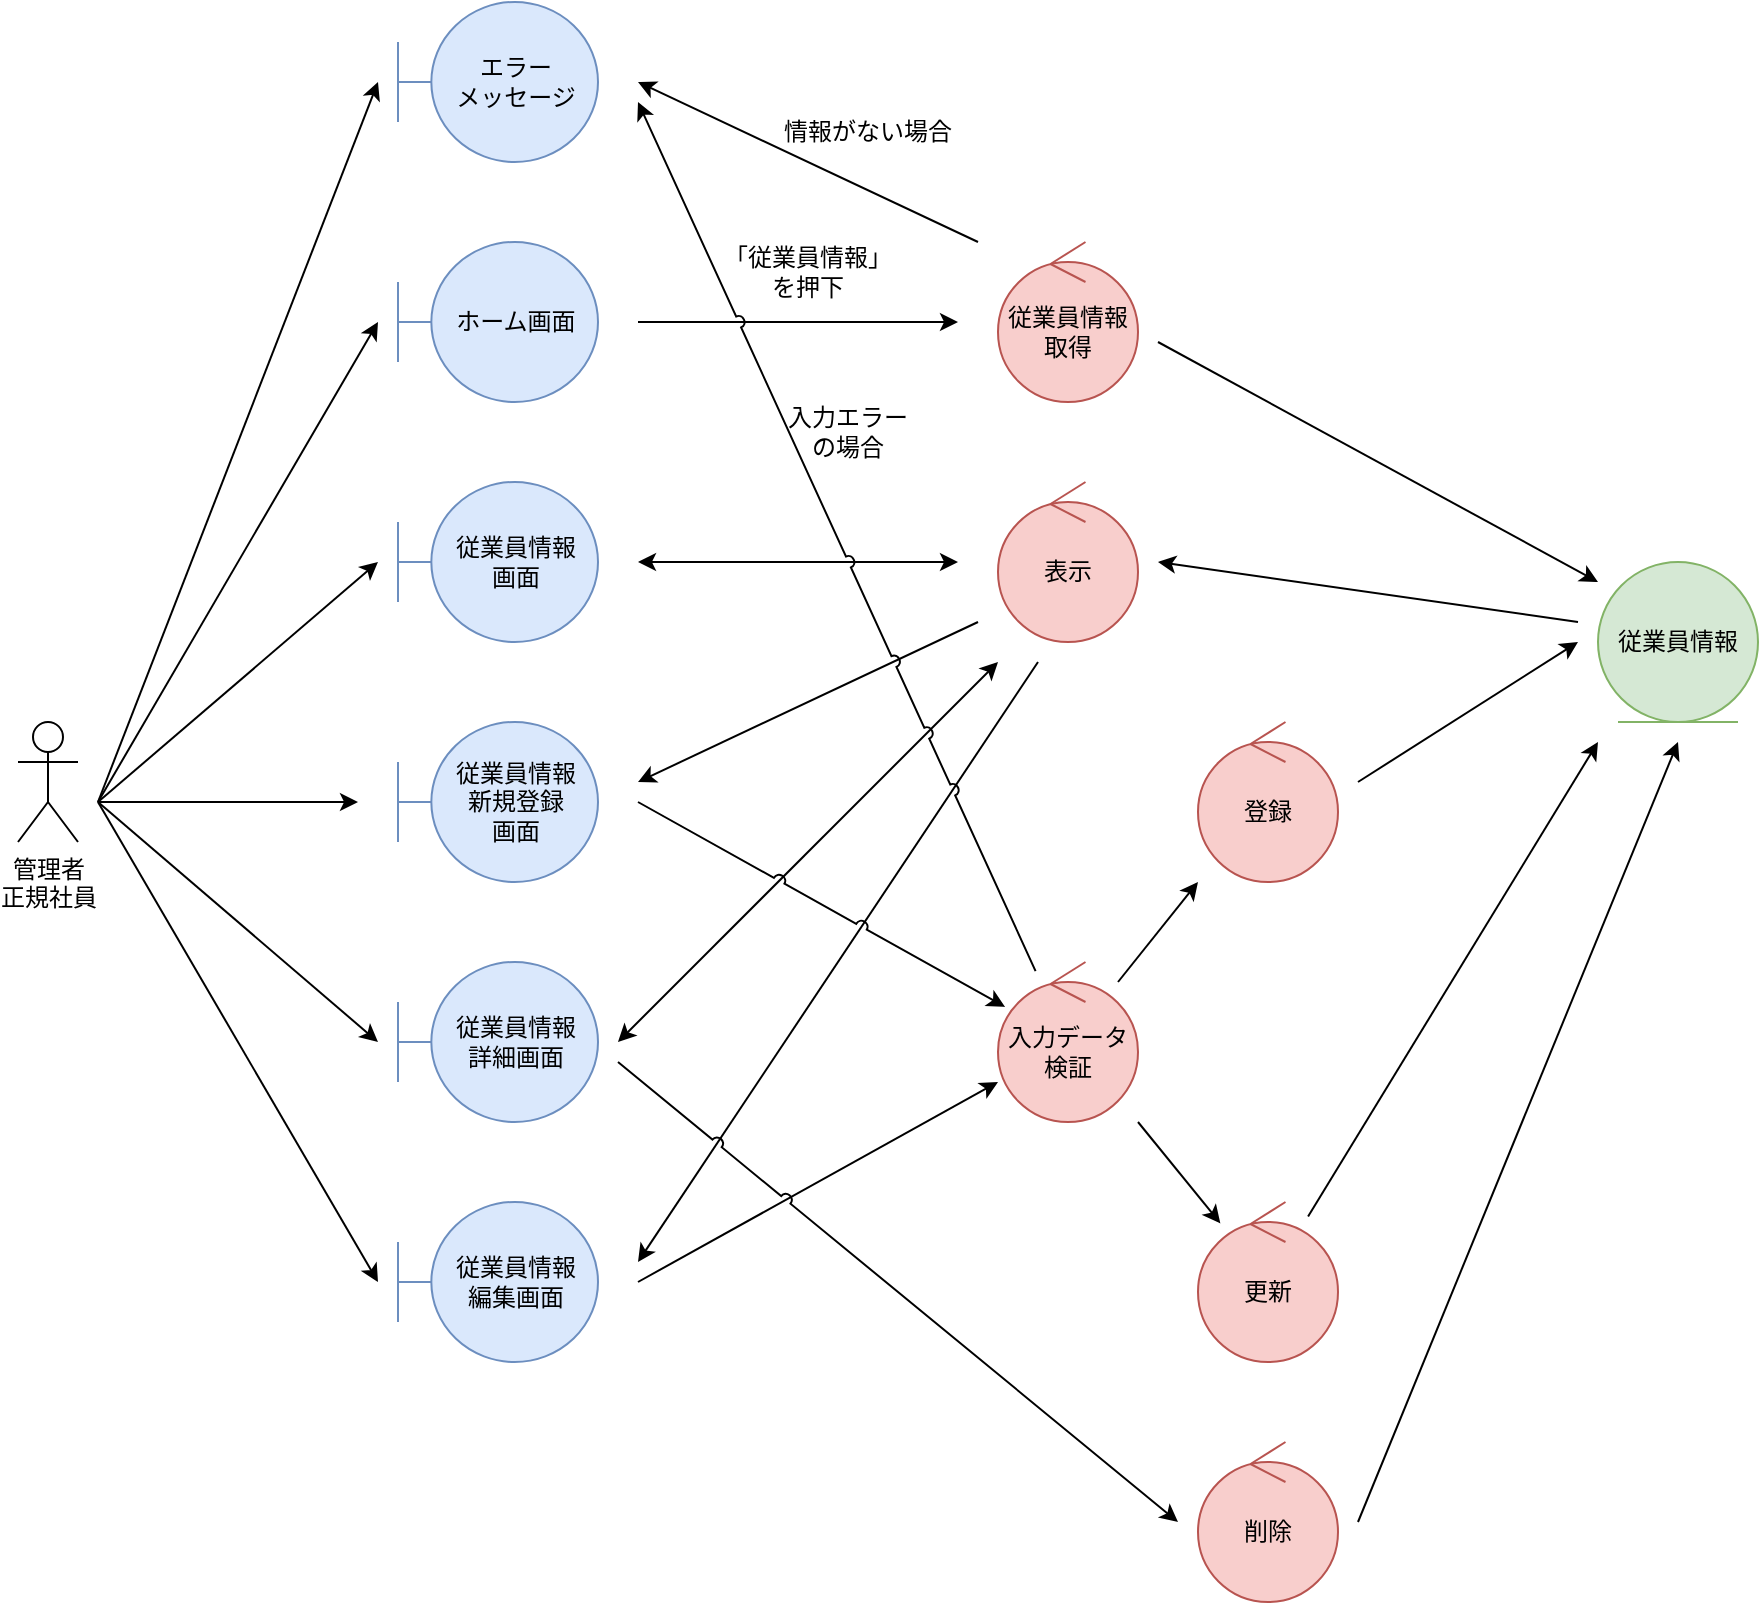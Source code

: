 <mxfile version="15.5.9" type="embed" pages="9">
    <diagram id="iSPzxl_2xVxqQYnBs36q" name="従業員情報管理">
        <mxGraphModel dx="2240" dy="1783" grid="1" gridSize="10" guides="1" tooltips="1" connect="1" arrows="1" fold="1" page="1" pageScale="1" pageWidth="827" pageHeight="1169" math="0" shadow="0">
            <root>
                <mxCell id="0"/>
                <mxCell id="1" parent="0"/>
                <mxCell id="2" value="管理者&lt;br&gt;正規社員" style="shape=umlActor;verticalLabelPosition=bottom;verticalAlign=top;html=1;" parent="1" vertex="1">
                    <mxGeometry x="-70" y="280" width="30" height="60" as="geometry"/>
                </mxCell>
                <mxCell id="3" value="ホーム画面" style="shape=umlBoundary;whiteSpace=wrap;html=1;fillColor=#dae8fc;strokeColor=#6c8ebf;" parent="1" vertex="1">
                    <mxGeometry x="120" y="40" width="100" height="80" as="geometry"/>
                </mxCell>
                <mxCell id="4" value="従業員情報&lt;br&gt;画面" style="shape=umlBoundary;whiteSpace=wrap;html=1;fillColor=#dae8fc;strokeColor=#6c8ebf;" parent="1" vertex="1">
                    <mxGeometry x="120" y="160" width="100" height="80" as="geometry"/>
                </mxCell>
                <mxCell id="5" value="従業員情報&lt;br&gt;新規登録&lt;br&gt;画面" style="shape=umlBoundary;whiteSpace=wrap;html=1;fillColor=#dae8fc;strokeColor=#6c8ebf;" parent="1" vertex="1">
                    <mxGeometry x="120" y="280" width="100" height="80" as="geometry"/>
                </mxCell>
                <mxCell id="6" value="従業員情報取得" style="ellipse;shape=umlControl;whiteSpace=wrap;html=1;fillColor=#f8cecc;strokeColor=#b85450;" parent="1" vertex="1">
                    <mxGeometry x="420" y="40" width="70" height="80" as="geometry"/>
                </mxCell>
                <mxCell id="7" value="従業員情報" style="ellipse;shape=umlEntity;whiteSpace=wrap;html=1;fillColor=#d5e8d4;strokeColor=#82b366;" parent="1" vertex="1">
                    <mxGeometry x="720" y="200" width="80" height="80" as="geometry"/>
                </mxCell>
                <mxCell id="13" value="表示" style="ellipse;shape=umlControl;whiteSpace=wrap;html=1;fillColor=#f8cecc;strokeColor=#b85450;" parent="1" vertex="1">
                    <mxGeometry x="420" y="160" width="70" height="80" as="geometry"/>
                </mxCell>
                <mxCell id="14" value="登録" style="ellipse;shape=umlControl;whiteSpace=wrap;html=1;fillColor=#f8cecc;strokeColor=#b85450;" parent="1" vertex="1">
                    <mxGeometry x="520" y="280" width="70" height="80" as="geometry"/>
                </mxCell>
                <mxCell id="18" value="従業員情報&lt;br&gt;詳細画面" style="shape=umlBoundary;whiteSpace=wrap;html=1;fillColor=#dae8fc;strokeColor=#6c8ebf;" parent="1" vertex="1">
                    <mxGeometry x="120" y="400" width="100" height="80" as="geometry"/>
                </mxCell>
                <mxCell id="19" value="更新" style="ellipse;shape=umlControl;whiteSpace=wrap;html=1;fillColor=#f8cecc;strokeColor=#b85450;" parent="1" vertex="1">
                    <mxGeometry x="520" y="520" width="70" height="80" as="geometry"/>
                </mxCell>
                <mxCell id="22" value="" style="endArrow=classic;html=1;rounded=0;" parent="1" edge="1">
                    <mxGeometry width="50" height="50" relative="1" as="geometry">
                        <mxPoint x="240" y="80" as="sourcePoint"/>
                        <mxPoint x="400" y="80" as="targetPoint"/>
                    </mxGeometry>
                </mxCell>
                <mxCell id="30" value="" style="endArrow=classic;html=1;rounded=0;" parent="1" edge="1">
                    <mxGeometry width="50" height="50" relative="1" as="geometry">
                        <mxPoint x="410" y="230" as="sourcePoint"/>
                        <mxPoint x="240" y="310" as="targetPoint"/>
                    </mxGeometry>
                </mxCell>
                <mxCell id="47" value="従業員情報&lt;br&gt;編集画面" style="shape=umlBoundary;whiteSpace=wrap;html=1;fillColor=#dae8fc;strokeColor=#6c8ebf;" parent="1" vertex="1">
                    <mxGeometry x="120" y="520" width="100" height="80" as="geometry"/>
                </mxCell>
                <mxCell id="ZzybReNuPlnDeFbL0gxh-54" value="「従業員情報」&lt;br&gt;を押下" style="text;html=1;strokeColor=none;fillColor=none;align=center;verticalAlign=middle;whiteSpace=wrap;rounded=0;" parent="1" vertex="1">
                    <mxGeometry x="280" y="40" width="90" height="30" as="geometry"/>
                </mxCell>
                <mxCell id="ZzybReNuPlnDeFbL0gxh-55" value="" style="endArrow=classic;html=1;rounded=0;" parent="1" edge="1">
                    <mxGeometry width="50" height="50" relative="1" as="geometry">
                        <mxPoint x="-30" y="320" as="sourcePoint"/>
                        <mxPoint x="110" y="80" as="targetPoint"/>
                    </mxGeometry>
                </mxCell>
                <mxCell id="ZzybReNuPlnDeFbL0gxh-57" value="" style="endArrow=classic;html=1;rounded=0;" parent="1" edge="1">
                    <mxGeometry width="50" height="50" relative="1" as="geometry">
                        <mxPoint x="-30" y="320" as="sourcePoint"/>
                        <mxPoint x="100" y="320" as="targetPoint"/>
                    </mxGeometry>
                </mxCell>
                <mxCell id="ZzybReNuPlnDeFbL0gxh-58" value="" style="endArrow=classic;html=1;rounded=0;" parent="1" edge="1">
                    <mxGeometry width="50" height="50" relative="1" as="geometry">
                        <mxPoint x="-30" y="320" as="sourcePoint"/>
                        <mxPoint x="110" y="440" as="targetPoint"/>
                    </mxGeometry>
                </mxCell>
                <mxCell id="ZzybReNuPlnDeFbL0gxh-59" value="" style="endArrow=classic;html=1;rounded=0;" parent="1" edge="1">
                    <mxGeometry width="50" height="50" relative="1" as="geometry">
                        <mxPoint x="-30" y="320" as="sourcePoint"/>
                        <mxPoint x="110" y="560" as="targetPoint"/>
                    </mxGeometry>
                </mxCell>
                <mxCell id="DVjdoILMVo_sqKuuV5fY-52" value="" style="endArrow=classic;html=1;rounded=0;" parent="1" edge="1">
                    <mxGeometry width="50" height="50" relative="1" as="geometry">
                        <mxPoint x="-30" y="320" as="sourcePoint"/>
                        <mxPoint x="110" y="200.0" as="targetPoint"/>
                    </mxGeometry>
                </mxCell>
                <mxCell id="gHfgHg54n4XYzkmyc0fP-52" value="" style="endArrow=classic;startArrow=classic;html=1;rounded=0;" parent="1" edge="1">
                    <mxGeometry width="50" height="50" relative="1" as="geometry">
                        <mxPoint x="240" y="200" as="sourcePoint"/>
                        <mxPoint x="400" y="200" as="targetPoint"/>
                    </mxGeometry>
                </mxCell>
                <mxCell id="C6uqYW7Y-UoQvIZTcMAw-52" value="エラー&lt;br&gt;メッセージ" style="shape=umlBoundary;whiteSpace=wrap;html=1;fillColor=#dae8fc;strokeColor=#6c8ebf;" vertex="1" parent="1">
                    <mxGeometry x="120" y="-80" width="100" height="80" as="geometry"/>
                </mxCell>
                <mxCell id="C6uqYW7Y-UoQvIZTcMAw-53" value="" style="endArrow=classic;html=1;rounded=0;" edge="1" parent="1">
                    <mxGeometry width="50" height="50" relative="1" as="geometry">
                        <mxPoint x="410" y="40" as="sourcePoint"/>
                        <mxPoint x="240" y="-40" as="targetPoint"/>
                    </mxGeometry>
                </mxCell>
                <mxCell id="C6uqYW7Y-UoQvIZTcMAw-54" value="" style="endArrow=classic;html=1;rounded=0;" edge="1" parent="1">
                    <mxGeometry width="50" height="50" relative="1" as="geometry">
                        <mxPoint x="-30" y="320" as="sourcePoint"/>
                        <mxPoint x="110" y="-40" as="targetPoint"/>
                    </mxGeometry>
                </mxCell>
                <mxCell id="C6uqYW7Y-UoQvIZTcMAw-55" value="情報がない場合" style="text;html=1;strokeColor=none;fillColor=none;align=center;verticalAlign=middle;whiteSpace=wrap;rounded=0;" vertex="1" parent="1">
                    <mxGeometry x="310" y="-30" width="90" height="30" as="geometry"/>
                </mxCell>
                <mxCell id="C6uqYW7Y-UoQvIZTcMAw-56" value="入力データ検証" style="ellipse;shape=umlControl;whiteSpace=wrap;html=1;fillColor=#f8cecc;strokeColor=#b85450;" vertex="1" parent="1">
                    <mxGeometry x="420" y="400" width="70" height="80" as="geometry"/>
                </mxCell>
                <mxCell id="kJ-GWj5jG-UgTbR0VbRe-52" value="削除" style="ellipse;shape=umlControl;whiteSpace=wrap;html=1;fillColor=#f8cecc;strokeColor=#b85450;" vertex="1" parent="1">
                    <mxGeometry x="520" y="640" width="70" height="80" as="geometry"/>
                </mxCell>
                <mxCell id="kJ-GWj5jG-UgTbR0VbRe-57" value="" style="endArrow=classic;html=1;rounded=0;" edge="1" parent="1">
                    <mxGeometry width="50" height="50" relative="1" as="geometry">
                        <mxPoint x="480" y="410" as="sourcePoint"/>
                        <mxPoint x="520" y="360" as="targetPoint"/>
                    </mxGeometry>
                </mxCell>
                <mxCell id="kJ-GWj5jG-UgTbR0VbRe-58" value="" style="endArrow=classic;html=1;rounded=0;entryX=0;entryY=0.75;entryDx=0;entryDy=0;entryPerimeter=0;" edge="1" parent="1" target="C6uqYW7Y-UoQvIZTcMAw-56">
                    <mxGeometry width="50" height="50" relative="1" as="geometry">
                        <mxPoint x="240" y="560" as="sourcePoint"/>
                        <mxPoint x="410" y="440" as="targetPoint"/>
                    </mxGeometry>
                </mxCell>
                <mxCell id="kJ-GWj5jG-UgTbR0VbRe-59" value="" style="endArrow=classic;html=1;rounded=0;" edge="1" parent="1" target="19">
                    <mxGeometry width="50" height="50" relative="1" as="geometry">
                        <mxPoint x="490" y="480" as="sourcePoint"/>
                        <mxPoint x="550" y="380" as="targetPoint"/>
                    </mxGeometry>
                </mxCell>
                <mxCell id="kJ-GWj5jG-UgTbR0VbRe-60" value="" style="endArrow=classic;html=1;rounded=0;" edge="1" parent="1">
                    <mxGeometry width="50" height="50" relative="1" as="geometry">
                        <mxPoint x="600" y="310" as="sourcePoint"/>
                        <mxPoint x="710" y="240" as="targetPoint"/>
                    </mxGeometry>
                </mxCell>
                <mxCell id="kJ-GWj5jG-UgTbR0VbRe-61" value="" style="endArrow=classic;html=1;rounded=0;" edge="1" parent="1" source="19">
                    <mxGeometry width="50" height="50" relative="1" as="geometry">
                        <mxPoint x="600" y="560" as="sourcePoint"/>
                        <mxPoint x="720" y="290" as="targetPoint"/>
                    </mxGeometry>
                </mxCell>
                <mxCell id="kJ-GWj5jG-UgTbR0VbRe-62" value="" style="endArrow=classic;html=1;rounded=0;" edge="1" parent="1">
                    <mxGeometry width="50" height="50" relative="1" as="geometry">
                        <mxPoint x="600" y="680" as="sourcePoint"/>
                        <mxPoint x="760" y="290" as="targetPoint"/>
                    </mxGeometry>
                </mxCell>
                <mxCell id="kJ-GWj5jG-UgTbR0VbRe-65" value="" style="endArrow=classic;html=1;rounded=0;" edge="1" parent="1">
                    <mxGeometry width="50" height="50" relative="1" as="geometry">
                        <mxPoint x="500" y="90" as="sourcePoint"/>
                        <mxPoint x="720" y="210" as="targetPoint"/>
                    </mxGeometry>
                </mxCell>
                <mxCell id="kJ-GWj5jG-UgTbR0VbRe-69" value="" style="endArrow=classic;html=1;rounded=0;jumpStyle=none;" edge="1" parent="1">
                    <mxGeometry width="50" height="50" relative="1" as="geometry">
                        <mxPoint x="440" y="250" as="sourcePoint"/>
                        <mxPoint x="240" y="550" as="targetPoint"/>
                    </mxGeometry>
                </mxCell>
                <mxCell id="kJ-GWj5jG-UgTbR0VbRe-70" value="" style="endArrow=classic;startArrow=classic;html=1;rounded=0;jumpStyle=none;" edge="1" parent="1">
                    <mxGeometry width="50" height="50" relative="1" as="geometry">
                        <mxPoint x="230" y="440" as="sourcePoint"/>
                        <mxPoint x="420" y="250" as="targetPoint"/>
                    </mxGeometry>
                </mxCell>
                <mxCell id="kJ-GWj5jG-UgTbR0VbRe-71" value="" style="endArrow=classic;html=1;rounded=0;jumpStyle=arc;" edge="1" parent="1" source="C6uqYW7Y-UoQvIZTcMAw-56">
                    <mxGeometry width="50" height="50" relative="1" as="geometry">
                        <mxPoint x="450" y="260" as="sourcePoint"/>
                        <mxPoint x="240" y="-30" as="targetPoint"/>
                    </mxGeometry>
                </mxCell>
                <mxCell id="kJ-GWj5jG-UgTbR0VbRe-72" value="入力エラー&lt;br&gt;の場合" style="text;html=1;strokeColor=none;fillColor=none;align=center;verticalAlign=middle;whiteSpace=wrap;rounded=0;" vertex="1" parent="1">
                    <mxGeometry x="300" y="120" width="90" height="30" as="geometry"/>
                </mxCell>
                <mxCell id="5U8HVQcaq0ObK0b3aiE6-47" value="" style="endArrow=classic;html=1;rounded=0;" edge="1" parent="1">
                    <mxGeometry width="50" height="50" relative="1" as="geometry">
                        <mxPoint x="710" y="230" as="sourcePoint"/>
                        <mxPoint x="500" y="200" as="targetPoint"/>
                    </mxGeometry>
                </mxCell>
                <mxCell id="kJ-GWj5jG-UgTbR0VbRe-54" value="" style="endArrow=classic;html=1;rounded=0;jumpStyle=arc;" edge="1" parent="1" target="C6uqYW7Y-UoQvIZTcMAw-56">
                    <mxGeometry width="50" height="50" relative="1" as="geometry">
                        <mxPoint x="240" y="320" as="sourcePoint"/>
                        <mxPoint x="460" y="320" as="targetPoint"/>
                    </mxGeometry>
                </mxCell>
                <mxCell id="kJ-GWj5jG-UgTbR0VbRe-66" value="" style="endArrow=classic;html=1;rounded=0;jumpStyle=arc;" edge="1" parent="1">
                    <mxGeometry width="50" height="50" relative="1" as="geometry">
                        <mxPoint x="230" y="450" as="sourcePoint"/>
                        <mxPoint x="510" y="680" as="targetPoint"/>
                    </mxGeometry>
                </mxCell>
            </root>
        </mxGraphModel>
    </diagram>
    <diagram id="CpNj_ktUT5lcBxkSo7AQ" name="店舗情報管理">
        <mxGraphModel dx="2240" dy="1783" grid="1" gridSize="10" guides="1" tooltips="1" connect="1" arrows="1" fold="1" page="1" pageScale="1" pageWidth="827" pageHeight="1169" math="0" shadow="0">
            <root>
                <mxCell id="fTSLs3XvEAHBtL_dvW31-0"/>
                <mxCell id="fTSLs3XvEAHBtL_dvW31-1" parent="fTSLs3XvEAHBtL_dvW31-0"/>
                <mxCell id="nW3j3hZvvDRuFMYA7Enu-0" value="管理者" style="shape=umlActor;verticalLabelPosition=bottom;verticalAlign=top;html=1;" vertex="1" parent="fTSLs3XvEAHBtL_dvW31-1">
                    <mxGeometry x="-70" y="280" width="30" height="60" as="geometry"/>
                </mxCell>
                <mxCell id="nW3j3hZvvDRuFMYA7Enu-1" value="ホーム画面" style="shape=umlBoundary;whiteSpace=wrap;html=1;fillColor=#dae8fc;strokeColor=#6c8ebf;" vertex="1" parent="fTSLs3XvEAHBtL_dvW31-1">
                    <mxGeometry x="120" y="40" width="100" height="80" as="geometry"/>
                </mxCell>
                <mxCell id="nW3j3hZvvDRuFMYA7Enu-2" value="店舗情報画面" style="shape=umlBoundary;whiteSpace=wrap;html=1;fillColor=#dae8fc;strokeColor=#6c8ebf;" vertex="1" parent="fTSLs3XvEAHBtL_dvW31-1">
                    <mxGeometry x="120" y="160" width="100" height="80" as="geometry"/>
                </mxCell>
                <mxCell id="nW3j3hZvvDRuFMYA7Enu-3" value="店舗情報&lt;br&gt;新規登録&lt;br&gt;画面" style="shape=umlBoundary;whiteSpace=wrap;html=1;fillColor=#dae8fc;strokeColor=#6c8ebf;" vertex="1" parent="fTSLs3XvEAHBtL_dvW31-1">
                    <mxGeometry x="120" y="280" width="100" height="80" as="geometry"/>
                </mxCell>
                <mxCell id="nW3j3hZvvDRuFMYA7Enu-4" value="店舗情報&lt;br&gt;取得" style="ellipse;shape=umlControl;whiteSpace=wrap;html=1;fillColor=#f8cecc;strokeColor=#b85450;" vertex="1" parent="fTSLs3XvEAHBtL_dvW31-1">
                    <mxGeometry x="420" y="40" width="70" height="80" as="geometry"/>
                </mxCell>
                <mxCell id="nW3j3hZvvDRuFMYA7Enu-5" value="店舗情報" style="ellipse;shape=umlEntity;whiteSpace=wrap;html=1;fillColor=#d5e8d4;strokeColor=#82b366;" vertex="1" parent="fTSLs3XvEAHBtL_dvW31-1">
                    <mxGeometry x="720" y="200" width="80" height="80" as="geometry"/>
                </mxCell>
                <mxCell id="nW3j3hZvvDRuFMYA7Enu-6" value="表示" style="ellipse;shape=umlControl;whiteSpace=wrap;html=1;fillColor=#f8cecc;strokeColor=#b85450;" vertex="1" parent="fTSLs3XvEAHBtL_dvW31-1">
                    <mxGeometry x="420" y="160" width="70" height="80" as="geometry"/>
                </mxCell>
                <mxCell id="nW3j3hZvvDRuFMYA7Enu-7" value="登録" style="ellipse;shape=umlControl;whiteSpace=wrap;html=1;fillColor=#f8cecc;strokeColor=#b85450;" vertex="1" parent="fTSLs3XvEAHBtL_dvW31-1">
                    <mxGeometry x="520" y="280" width="70" height="80" as="geometry"/>
                </mxCell>
                <mxCell id="nW3j3hZvvDRuFMYA7Enu-8" value="店舗情報&lt;br&gt;詳細画面" style="shape=umlBoundary;whiteSpace=wrap;html=1;fillColor=#dae8fc;strokeColor=#6c8ebf;" vertex="1" parent="fTSLs3XvEAHBtL_dvW31-1">
                    <mxGeometry x="120" y="400" width="100" height="80" as="geometry"/>
                </mxCell>
                <mxCell id="nW3j3hZvvDRuFMYA7Enu-9" value="更新" style="ellipse;shape=umlControl;whiteSpace=wrap;html=1;fillColor=#f8cecc;strokeColor=#b85450;" vertex="1" parent="fTSLs3XvEAHBtL_dvW31-1">
                    <mxGeometry x="520" y="520" width="70" height="80" as="geometry"/>
                </mxCell>
                <mxCell id="nW3j3hZvvDRuFMYA7Enu-10" value="" style="endArrow=classic;html=1;rounded=0;" edge="1" parent="fTSLs3XvEAHBtL_dvW31-1">
                    <mxGeometry width="50" height="50" relative="1" as="geometry">
                        <mxPoint x="240.0" y="80" as="sourcePoint"/>
                        <mxPoint x="400" y="80" as="targetPoint"/>
                    </mxGeometry>
                </mxCell>
                <mxCell id="nW3j3hZvvDRuFMYA7Enu-11" value="" style="endArrow=classic;html=1;rounded=0;" edge="1" parent="fTSLs3XvEAHBtL_dvW31-1">
                    <mxGeometry width="50" height="50" relative="1" as="geometry">
                        <mxPoint x="410" y="230" as="sourcePoint"/>
                        <mxPoint x="240.0" y="310" as="targetPoint"/>
                    </mxGeometry>
                </mxCell>
                <mxCell id="nW3j3hZvvDRuFMYA7Enu-12" value="店舗情報&lt;br&gt;編集画面" style="shape=umlBoundary;whiteSpace=wrap;html=1;fillColor=#dae8fc;strokeColor=#6c8ebf;" vertex="1" parent="fTSLs3XvEAHBtL_dvW31-1">
                    <mxGeometry x="120" y="520" width="100" height="80" as="geometry"/>
                </mxCell>
                <mxCell id="nW3j3hZvvDRuFMYA7Enu-13" value="「店舗情報」&lt;br&gt;を押下" style="text;html=1;strokeColor=none;fillColor=none;align=center;verticalAlign=middle;whiteSpace=wrap;rounded=0;" vertex="1" parent="fTSLs3XvEAHBtL_dvW31-1">
                    <mxGeometry x="280" y="40" width="90" height="30" as="geometry"/>
                </mxCell>
                <mxCell id="nW3j3hZvvDRuFMYA7Enu-14" value="" style="endArrow=classic;html=1;rounded=0;" edge="1" parent="fTSLs3XvEAHBtL_dvW31-1">
                    <mxGeometry width="50" height="50" relative="1" as="geometry">
                        <mxPoint x="-30.0" y="320" as="sourcePoint"/>
                        <mxPoint x="110.0" y="80" as="targetPoint"/>
                    </mxGeometry>
                </mxCell>
                <mxCell id="nW3j3hZvvDRuFMYA7Enu-15" value="" style="endArrow=classic;html=1;rounded=0;" edge="1" parent="fTSLs3XvEAHBtL_dvW31-1">
                    <mxGeometry width="50" height="50" relative="1" as="geometry">
                        <mxPoint x="-30.0" y="320" as="sourcePoint"/>
                        <mxPoint x="100.0" y="320" as="targetPoint"/>
                    </mxGeometry>
                </mxCell>
                <mxCell id="nW3j3hZvvDRuFMYA7Enu-16" value="" style="endArrow=classic;html=1;rounded=0;" edge="1" parent="fTSLs3XvEAHBtL_dvW31-1">
                    <mxGeometry width="50" height="50" relative="1" as="geometry">
                        <mxPoint x="-30.0" y="320" as="sourcePoint"/>
                        <mxPoint x="110.0" y="440" as="targetPoint"/>
                    </mxGeometry>
                </mxCell>
                <mxCell id="nW3j3hZvvDRuFMYA7Enu-17" value="" style="endArrow=classic;html=1;rounded=0;" edge="1" parent="fTSLs3XvEAHBtL_dvW31-1">
                    <mxGeometry width="50" height="50" relative="1" as="geometry">
                        <mxPoint x="-30.0" y="320" as="sourcePoint"/>
                        <mxPoint x="110.0" y="560" as="targetPoint"/>
                    </mxGeometry>
                </mxCell>
                <mxCell id="nW3j3hZvvDRuFMYA7Enu-18" value="" style="endArrow=classic;html=1;rounded=0;" edge="1" parent="fTSLs3XvEAHBtL_dvW31-1">
                    <mxGeometry width="50" height="50" relative="1" as="geometry">
                        <mxPoint x="-30.0" y="320" as="sourcePoint"/>
                        <mxPoint x="110.0" y="200" as="targetPoint"/>
                    </mxGeometry>
                </mxCell>
                <mxCell id="nW3j3hZvvDRuFMYA7Enu-19" value="" style="endArrow=classic;startArrow=classic;html=1;rounded=0;" edge="1" parent="fTSLs3XvEAHBtL_dvW31-1">
                    <mxGeometry width="50" height="50" relative="1" as="geometry">
                        <mxPoint x="240.0" y="200" as="sourcePoint"/>
                        <mxPoint x="400" y="200" as="targetPoint"/>
                    </mxGeometry>
                </mxCell>
                <mxCell id="nW3j3hZvvDRuFMYA7Enu-20" value="エラー&lt;br&gt;メッセージ" style="shape=umlBoundary;whiteSpace=wrap;html=1;fillColor=#dae8fc;strokeColor=#6c8ebf;" vertex="1" parent="fTSLs3XvEAHBtL_dvW31-1">
                    <mxGeometry x="120" y="-80" width="100" height="80" as="geometry"/>
                </mxCell>
                <mxCell id="nW3j3hZvvDRuFMYA7Enu-21" value="" style="endArrow=classic;html=1;rounded=0;" edge="1" parent="fTSLs3XvEAHBtL_dvW31-1">
                    <mxGeometry width="50" height="50" relative="1" as="geometry">
                        <mxPoint x="410" y="40" as="sourcePoint"/>
                        <mxPoint x="240.0" y="-40" as="targetPoint"/>
                    </mxGeometry>
                </mxCell>
                <mxCell id="nW3j3hZvvDRuFMYA7Enu-22" value="" style="endArrow=classic;html=1;rounded=0;" edge="1" parent="fTSLs3XvEAHBtL_dvW31-1">
                    <mxGeometry width="50" height="50" relative="1" as="geometry">
                        <mxPoint x="-30.0" y="320" as="sourcePoint"/>
                        <mxPoint x="110.0" y="-40" as="targetPoint"/>
                    </mxGeometry>
                </mxCell>
                <mxCell id="nW3j3hZvvDRuFMYA7Enu-23" value="情報がない場合" style="text;html=1;strokeColor=none;fillColor=none;align=center;verticalAlign=middle;whiteSpace=wrap;rounded=0;" vertex="1" parent="fTSLs3XvEAHBtL_dvW31-1">
                    <mxGeometry x="310" y="-30" width="90" height="30" as="geometry"/>
                </mxCell>
                <mxCell id="nW3j3hZvvDRuFMYA7Enu-24" value="入力データ検証" style="ellipse;shape=umlControl;whiteSpace=wrap;html=1;fillColor=#f8cecc;strokeColor=#b85450;" vertex="1" parent="fTSLs3XvEAHBtL_dvW31-1">
                    <mxGeometry x="420" y="400" width="70" height="80" as="geometry"/>
                </mxCell>
                <mxCell id="nW3j3hZvvDRuFMYA7Enu-25" value="削除" style="ellipse;shape=umlControl;whiteSpace=wrap;html=1;fillColor=#f8cecc;strokeColor=#b85450;" vertex="1" parent="fTSLs3XvEAHBtL_dvW31-1">
                    <mxGeometry x="520" y="640" width="70" height="80" as="geometry"/>
                </mxCell>
                <mxCell id="nW3j3hZvvDRuFMYA7Enu-26" value="" style="endArrow=classic;html=1;rounded=0;" edge="1" parent="fTSLs3XvEAHBtL_dvW31-1">
                    <mxGeometry width="50" height="50" relative="1" as="geometry">
                        <mxPoint x="480" y="410" as="sourcePoint"/>
                        <mxPoint x="520" y="360" as="targetPoint"/>
                    </mxGeometry>
                </mxCell>
                <mxCell id="nW3j3hZvvDRuFMYA7Enu-27" value="" style="endArrow=classic;html=1;rounded=0;entryX=0;entryY=0.75;entryDx=0;entryDy=0;entryPerimeter=0;" edge="1" parent="fTSLs3XvEAHBtL_dvW31-1" target="nW3j3hZvvDRuFMYA7Enu-24">
                    <mxGeometry width="50" height="50" relative="1" as="geometry">
                        <mxPoint x="240.0" y="560" as="sourcePoint"/>
                        <mxPoint x="410" y="440" as="targetPoint"/>
                    </mxGeometry>
                </mxCell>
                <mxCell id="nW3j3hZvvDRuFMYA7Enu-28" value="" style="endArrow=classic;html=1;rounded=0;" edge="1" parent="fTSLs3XvEAHBtL_dvW31-1" target="nW3j3hZvvDRuFMYA7Enu-9">
                    <mxGeometry width="50" height="50" relative="1" as="geometry">
                        <mxPoint x="490" y="480" as="sourcePoint"/>
                        <mxPoint x="550" y="380" as="targetPoint"/>
                    </mxGeometry>
                </mxCell>
                <mxCell id="nW3j3hZvvDRuFMYA7Enu-29" value="" style="endArrow=classic;html=1;rounded=0;" edge="1" parent="fTSLs3XvEAHBtL_dvW31-1">
                    <mxGeometry width="50" height="50" relative="1" as="geometry">
                        <mxPoint x="600" y="310" as="sourcePoint"/>
                        <mxPoint x="710" y="240" as="targetPoint"/>
                    </mxGeometry>
                </mxCell>
                <mxCell id="nW3j3hZvvDRuFMYA7Enu-30" value="" style="endArrow=classic;html=1;rounded=0;" edge="1" parent="fTSLs3XvEAHBtL_dvW31-1" source="nW3j3hZvvDRuFMYA7Enu-9">
                    <mxGeometry width="50" height="50" relative="1" as="geometry">
                        <mxPoint x="600" y="560" as="sourcePoint"/>
                        <mxPoint x="720" y="290" as="targetPoint"/>
                    </mxGeometry>
                </mxCell>
                <mxCell id="nW3j3hZvvDRuFMYA7Enu-31" value="" style="endArrow=classic;html=1;rounded=0;" edge="1" parent="fTSLs3XvEAHBtL_dvW31-1">
                    <mxGeometry width="50" height="50" relative="1" as="geometry">
                        <mxPoint x="600" y="680" as="sourcePoint"/>
                        <mxPoint x="760" y="290" as="targetPoint"/>
                    </mxGeometry>
                </mxCell>
                <mxCell id="nW3j3hZvvDRuFMYA7Enu-32" value="" style="endArrow=classic;html=1;rounded=0;" edge="1" parent="fTSLs3XvEAHBtL_dvW31-1">
                    <mxGeometry width="50" height="50" relative="1" as="geometry">
                        <mxPoint x="500" y="90" as="sourcePoint"/>
                        <mxPoint x="720" y="210" as="targetPoint"/>
                    </mxGeometry>
                </mxCell>
                <mxCell id="nW3j3hZvvDRuFMYA7Enu-33" value="" style="endArrow=classic;html=1;rounded=0;jumpStyle=none;" edge="1" parent="fTSLs3XvEAHBtL_dvW31-1">
                    <mxGeometry width="50" height="50" relative="1" as="geometry">
                        <mxPoint x="440" y="250" as="sourcePoint"/>
                        <mxPoint x="240.0" y="550" as="targetPoint"/>
                    </mxGeometry>
                </mxCell>
                <mxCell id="nW3j3hZvvDRuFMYA7Enu-34" value="" style="endArrow=classic;startArrow=classic;html=1;rounded=0;jumpStyle=none;" edge="1" parent="fTSLs3XvEAHBtL_dvW31-1">
                    <mxGeometry width="50" height="50" relative="1" as="geometry">
                        <mxPoint x="230.0" y="440" as="sourcePoint"/>
                        <mxPoint x="420" y="250" as="targetPoint"/>
                    </mxGeometry>
                </mxCell>
                <mxCell id="nW3j3hZvvDRuFMYA7Enu-35" value="" style="endArrow=classic;html=1;rounded=0;jumpStyle=arc;" edge="1" parent="fTSLs3XvEAHBtL_dvW31-1" source="nW3j3hZvvDRuFMYA7Enu-24">
                    <mxGeometry width="50" height="50" relative="1" as="geometry">
                        <mxPoint x="450" y="260" as="sourcePoint"/>
                        <mxPoint x="240.0" y="-30" as="targetPoint"/>
                    </mxGeometry>
                </mxCell>
                <mxCell id="nW3j3hZvvDRuFMYA7Enu-36" value="入力エラー&lt;br&gt;の場合" style="text;html=1;strokeColor=none;fillColor=none;align=center;verticalAlign=middle;whiteSpace=wrap;rounded=0;" vertex="1" parent="fTSLs3XvEAHBtL_dvW31-1">
                    <mxGeometry x="300" y="120" width="90" height="30" as="geometry"/>
                </mxCell>
                <mxCell id="nW3j3hZvvDRuFMYA7Enu-37" value="" style="endArrow=classic;html=1;rounded=0;" edge="1" parent="fTSLs3XvEAHBtL_dvW31-1">
                    <mxGeometry width="50" height="50" relative="1" as="geometry">
                        <mxPoint x="710" y="230" as="sourcePoint"/>
                        <mxPoint x="500" y="200" as="targetPoint"/>
                    </mxGeometry>
                </mxCell>
                <mxCell id="nW3j3hZvvDRuFMYA7Enu-38" value="" style="endArrow=classic;html=1;rounded=0;jumpStyle=arc;" edge="1" parent="fTSLs3XvEAHBtL_dvW31-1" target="nW3j3hZvvDRuFMYA7Enu-24">
                    <mxGeometry width="50" height="50" relative="1" as="geometry">
                        <mxPoint x="240.0" y="320" as="sourcePoint"/>
                        <mxPoint x="460" y="320" as="targetPoint"/>
                    </mxGeometry>
                </mxCell>
                <mxCell id="nW3j3hZvvDRuFMYA7Enu-39" value="" style="endArrow=classic;html=1;rounded=0;jumpStyle=arc;" edge="1" parent="fTSLs3XvEAHBtL_dvW31-1">
                    <mxGeometry width="50" height="50" relative="1" as="geometry">
                        <mxPoint x="230.0" y="450" as="sourcePoint"/>
                        <mxPoint x="510" y="680" as="targetPoint"/>
                    </mxGeometry>
                </mxCell>
            </root>
        </mxGraphModel>
    </diagram>
    <diagram id="w_k554iymfJO7y2h8K5w" name="正規非正規ユーザの権限編集">
        <mxGraphModel dx="1816" dy="430" grid="1" gridSize="10" guides="1" tooltips="1" connect="1" arrows="1" fold="1" page="1" pageScale="1" pageWidth="827" pageHeight="1169" math="0" shadow="0">
            <root>
                <mxCell id="ASrqJBNXCCzHL_zLXTTT-0"/>
                <mxCell id="ASrqJBNXCCzHL_zLXTTT-1" parent="ASrqJBNXCCzHL_zLXTTT-0"/>
                <mxCell id="bBes3nt63XXIDMHqk0Tu-0" value="管理者" style="shape=umlActor;verticalLabelPosition=bottom;verticalAlign=top;html=1;" parent="ASrqJBNXCCzHL_zLXTTT-1" vertex="1">
                    <mxGeometry x="-70" y="280" width="30" height="60" as="geometry"/>
                </mxCell>
                <mxCell id="bBes3nt63XXIDMHqk0Tu-1" value="ホーム画面" style="shape=umlBoundary;whiteSpace=wrap;html=1;fillColor=#dae8fc;strokeColor=#6c8ebf;" parent="ASrqJBNXCCzHL_zLXTTT-1" vertex="1">
                    <mxGeometry x="120" y="120" width="100" height="80" as="geometry"/>
                </mxCell>
                <mxCell id="bBes3nt63XXIDMHqk0Tu-2" value="権限設定&lt;br&gt;画面" style="shape=umlBoundary;whiteSpace=wrap;html=1;fillColor=#dae8fc;strokeColor=#6c8ebf;" parent="ASrqJBNXCCzHL_zLXTTT-1" vertex="1">
                    <mxGeometry x="120" y="280" width="100" height="80" as="geometry"/>
                </mxCell>
                <mxCell id="bBes3nt63XXIDMHqk0Tu-3" value="権限詳細&lt;br&gt;画面" style="shape=umlBoundary;whiteSpace=wrap;html=1;fillColor=#dae8fc;strokeColor=#6c8ebf;" parent="ASrqJBNXCCzHL_zLXTTT-1" vertex="1">
                    <mxGeometry x="120" y="440" width="100" height="80" as="geometry"/>
                </mxCell>
                <mxCell id="bBes3nt63XXIDMHqk0Tu-7" value="" style="endArrow=classic;html=1;rounded=0;" parent="ASrqJBNXCCzHL_zLXTTT-1" edge="1">
                    <mxGeometry width="50" height="50" relative="1" as="geometry">
                        <mxPoint x="-30" y="320" as="sourcePoint"/>
                        <mxPoint x="110" y="160" as="targetPoint"/>
                    </mxGeometry>
                </mxCell>
                <mxCell id="bBes3nt63XXIDMHqk0Tu-14" value="" style="endArrow=classic;html=1;rounded=0;" parent="ASrqJBNXCCzHL_zLXTTT-1" edge="1">
                    <mxGeometry width="50" height="50" relative="1" as="geometry">
                        <mxPoint x="-30" y="320" as="sourcePoint"/>
                        <mxPoint x="110" y="480" as="targetPoint"/>
                    </mxGeometry>
                </mxCell>
                <mxCell id="bBes3nt63XXIDMHqk0Tu-15" value="「権限設定」を押下" style="text;html=1;strokeColor=none;fillColor=none;align=center;verticalAlign=middle;whiteSpace=wrap;rounded=0;" parent="ASrqJBNXCCzHL_zLXTTT-1" vertex="1">
                    <mxGeometry x="280" y="120" width="80" height="30" as="geometry"/>
                </mxCell>
                <mxCell id="bBes3nt63XXIDMHqk0Tu-16" value="権限情報&lt;br&gt;取得" style="ellipse;shape=umlControl;whiteSpace=wrap;html=1;fillColor=#f8cecc;strokeColor=#b85450;" parent="ASrqJBNXCCzHL_zLXTTT-1" vertex="1">
                    <mxGeometry x="414" y="120" width="70" height="80" as="geometry"/>
                </mxCell>
                <mxCell id="svg3mRwU3nfKlfLp6-p5-0" value="表示" style="ellipse;shape=umlControl;whiteSpace=wrap;html=1;fillColor=#f8cecc;strokeColor=#b85450;" parent="ASrqJBNXCCzHL_zLXTTT-1" vertex="1">
                    <mxGeometry x="414" y="280" width="70" height="80" as="geometry"/>
                </mxCell>
                <mxCell id="svg3mRwU3nfKlfLp6-p5-1" value="登録" style="ellipse;shape=umlControl;whiteSpace=wrap;html=1;fillColor=#f8cecc;strokeColor=#b85450;" parent="ASrqJBNXCCzHL_zLXTTT-1" vertex="1">
                    <mxGeometry x="414" y="440" width="70" height="80" as="geometry"/>
                </mxCell>
                <mxCell id="svg3mRwU3nfKlfLp6-p5-2" value="" style="endArrow=classic;html=1;rounded=0;" parent="ASrqJBNXCCzHL_zLXTTT-1" edge="1">
                    <mxGeometry width="50" height="50" relative="1" as="geometry">
                        <mxPoint x="240" y="160" as="sourcePoint"/>
                        <mxPoint x="400" y="160" as="targetPoint"/>
                    </mxGeometry>
                </mxCell>
                <mxCell id="_z_81RZQ63P08kHzEF6Z-0" value="権限情報" style="ellipse;shape=umlEntity;whiteSpace=wrap;html=1;fillColor=#d5e8d4;strokeColor=#82b366;" parent="ASrqJBNXCCzHL_zLXTTT-1" vertex="1">
                    <mxGeometry x="640" y="200" width="80" height="80" as="geometry"/>
                </mxCell>
                <mxCell id="_z_81RZQ63P08kHzEF6Z-1" value="" style="endArrow=classic;html=1;rounded=0;" parent="ASrqJBNXCCzHL_zLXTTT-1" edge="1">
                    <mxGeometry width="50" height="50" relative="1" as="geometry">
                        <mxPoint x="500" y="160" as="sourcePoint"/>
                        <mxPoint x="630" y="240" as="targetPoint"/>
                    </mxGeometry>
                </mxCell>
                <mxCell id="IoQcXrIahRn48QSyjaG7-0" value="" style="endArrow=classic;html=1;rounded=0;" parent="ASrqJBNXCCzHL_zLXTTT-1" edge="1">
                    <mxGeometry width="50" height="50" relative="1" as="geometry">
                        <mxPoint x="630" y="250" as="sourcePoint"/>
                        <mxPoint x="500" y="320" as="targetPoint"/>
                    </mxGeometry>
                </mxCell>
                <mxCell id="IoQcXrIahRn48QSyjaG7-2" value="" style="endArrow=classic;html=1;rounded=0;" parent="ASrqJBNXCCzHL_zLXTTT-1" edge="1">
                    <mxGeometry width="50" height="50" relative="1" as="geometry">
                        <mxPoint x="400" y="330" as="sourcePoint"/>
                        <mxPoint x="240" y="470" as="targetPoint"/>
                    </mxGeometry>
                </mxCell>
                <mxCell id="IoQcXrIahRn48QSyjaG7-3" value="" style="endArrow=classic;html=1;rounded=0;" parent="ASrqJBNXCCzHL_zLXTTT-1" edge="1">
                    <mxGeometry width="50" height="50" relative="1" as="geometry">
                        <mxPoint x="240" y="479.29" as="sourcePoint"/>
                        <mxPoint x="400" y="479.29" as="targetPoint"/>
                    </mxGeometry>
                </mxCell>
                <mxCell id="IoQcXrIahRn48QSyjaG7-4" value="" style="endArrow=classic;html=1;rounded=0;" parent="ASrqJBNXCCzHL_zLXTTT-1" edge="1">
                    <mxGeometry width="50" height="50" relative="1" as="geometry">
                        <mxPoint x="490" y="480" as="sourcePoint"/>
                        <mxPoint x="660" y="290" as="targetPoint"/>
                    </mxGeometry>
                </mxCell>
                <mxCell id="IoQcXrIahRn48QSyjaG7-5" value="「保存」&lt;br&gt;を押下" style="text;html=1;strokeColor=none;fillColor=none;align=center;verticalAlign=middle;whiteSpace=wrap;rounded=0;" parent="ASrqJBNXCCzHL_zLXTTT-1" vertex="1">
                    <mxGeometry x="280" y="490" width="80" height="30" as="geometry"/>
                </mxCell>
                <mxCell id="IoQcXrIahRn48QSyjaG7-6" value="" style="endArrow=classic;html=1;rounded=0;" parent="ASrqJBNXCCzHL_zLXTTT-1" edge="1">
                    <mxGeometry width="50" height="50" relative="1" as="geometry">
                        <mxPoint x="-30" y="320" as="sourcePoint"/>
                        <mxPoint x="110" y="320" as="targetPoint"/>
                    </mxGeometry>
                </mxCell>
                <mxCell id="LMJ1Vln8c9uHf1E2hwo5-0" value="" style="endArrow=classic;startArrow=classic;html=1;rounded=0;" parent="ASrqJBNXCCzHL_zLXTTT-1" edge="1">
                    <mxGeometry width="50" height="50" relative="1" as="geometry">
                        <mxPoint x="240" y="320" as="sourcePoint"/>
                        <mxPoint x="400" y="320" as="targetPoint"/>
                    </mxGeometry>
                </mxCell>
            </root>
        </mxGraphModel>
    </diagram>
    <diagram id="o1we0pB541-lX3KxvMWT" name="従業員情報参照">
        <mxGraphModel dx="1816" dy="1599" grid="1" gridSize="10" guides="1" tooltips="1" connect="1" arrows="1" fold="1" page="1" pageScale="1" pageWidth="827" pageHeight="1169" math="0" shadow="0">
            <root>
                <mxCell id="vCAVx6xAhASOeBfDmkAW-0"/>
                <mxCell id="vCAVx6xAhASOeBfDmkAW-1" parent="vCAVx6xAhASOeBfDmkAW-0"/>
                <mxCell id="Vfnlr6AHZ-N0M1EPPgbS-0" value="ホーム画面" style="shape=umlBoundary;whiteSpace=wrap;html=1;fillColor=#dae8fc;strokeColor=#6c8ebf;" parent="vCAVx6xAhASOeBfDmkAW-1" vertex="1">
                    <mxGeometry x="120" y="120" width="100" height="80" as="geometry"/>
                </mxCell>
                <mxCell id="Vfnlr6AHZ-N0M1EPPgbS-1" value="従業員情報&lt;br&gt;画面" style="shape=umlBoundary;whiteSpace=wrap;html=1;fillColor=#dae8fc;strokeColor=#6c8ebf;" parent="vCAVx6xAhASOeBfDmkAW-1" vertex="1">
                    <mxGeometry x="120" y="280" width="100" height="80" as="geometry"/>
                </mxCell>
                <mxCell id="Vfnlr6AHZ-N0M1EPPgbS-2" value="従業員情報&lt;br&gt;詳細画面" style="shape=umlBoundary;whiteSpace=wrap;html=1;fillColor=#dae8fc;strokeColor=#6c8ebf;" parent="vCAVx6xAhASOeBfDmkAW-1" vertex="1">
                    <mxGeometry x="120" y="440" width="100" height="80" as="geometry"/>
                </mxCell>
                <mxCell id="Vfnlr6AHZ-N0M1EPPgbS-3" value="" style="endArrow=classic;html=1;rounded=0;" parent="vCAVx6xAhASOeBfDmkAW-1" edge="1">
                    <mxGeometry width="50" height="50" relative="1" as="geometry">
                        <mxPoint x="-30" y="320" as="sourcePoint"/>
                        <mxPoint x="110" y="160" as="targetPoint"/>
                    </mxGeometry>
                </mxCell>
                <mxCell id="Vfnlr6AHZ-N0M1EPPgbS-4" value="" style="endArrow=classic;html=1;rounded=0;" parent="vCAVx6xAhASOeBfDmkAW-1" edge="1">
                    <mxGeometry width="50" height="50" relative="1" as="geometry">
                        <mxPoint x="-30" y="320" as="sourcePoint"/>
                        <mxPoint x="110" y="480" as="targetPoint"/>
                    </mxGeometry>
                </mxCell>
                <mxCell id="Vfnlr6AHZ-N0M1EPPgbS-5" value="「従業員情報」を押下" style="text;html=1;strokeColor=none;fillColor=none;align=center;verticalAlign=middle;whiteSpace=wrap;rounded=0;" parent="vCAVx6xAhASOeBfDmkAW-1" vertex="1">
                    <mxGeometry x="270" y="120" width="90" height="30" as="geometry"/>
                </mxCell>
                <mxCell id="Vfnlr6AHZ-N0M1EPPgbS-6" value="" style="endArrow=classic;html=1;rounded=0;" parent="vCAVx6xAhASOeBfDmkAW-1" edge="1">
                    <mxGeometry width="50" height="50" relative="1" as="geometry">
                        <mxPoint x="-30" y="320" as="sourcePoint"/>
                        <mxPoint x="110" y="320" as="targetPoint"/>
                    </mxGeometry>
                </mxCell>
                <mxCell id="NG94TQrBFLg8W1ztbxbr-0" value="正規社員&lt;br&gt;非正規社員" style="shape=umlActor;verticalLabelPosition=bottom;verticalAlign=top;html=1;" parent="vCAVx6xAhASOeBfDmkAW-1" vertex="1">
                    <mxGeometry x="-70" y="280" width="30" height="60" as="geometry"/>
                </mxCell>
                <mxCell id="SI_BDwgW4Lhpb8TTPr_U-0" value="従業員情報&lt;br&gt;取得" style="ellipse;shape=umlControl;whiteSpace=wrap;html=1;fillColor=#f8cecc;strokeColor=#b85450;" parent="vCAVx6xAhASOeBfDmkAW-1" vertex="1">
                    <mxGeometry x="414" y="120" width="70" height="80" as="geometry"/>
                </mxCell>
                <mxCell id="SI_BDwgW4Lhpb8TTPr_U-1" value="表示" style="ellipse;shape=umlControl;whiteSpace=wrap;html=1;fillColor=#f8cecc;strokeColor=#b85450;" parent="vCAVx6xAhASOeBfDmkAW-1" vertex="1">
                    <mxGeometry x="414" y="280" width="70" height="80" as="geometry"/>
                </mxCell>
                <mxCell id="SI_BDwgW4Lhpb8TTPr_U-3" value="" style="endArrow=classic;html=1;rounded=0;" parent="vCAVx6xAhASOeBfDmkAW-1" edge="1">
                    <mxGeometry width="50" height="50" relative="1" as="geometry">
                        <mxPoint x="240.0" y="160" as="sourcePoint"/>
                        <mxPoint x="400" y="160" as="targetPoint"/>
                    </mxGeometry>
                </mxCell>
                <mxCell id="SI_BDwgW4Lhpb8TTPr_U-5" value="" style="endArrow=classic;html=1;rounded=0;" parent="vCAVx6xAhASOeBfDmkAW-1" edge="1">
                    <mxGeometry width="50" height="50" relative="1" as="geometry">
                        <mxPoint x="400" y="330" as="sourcePoint"/>
                        <mxPoint x="240.0" y="480" as="targetPoint"/>
                    </mxGeometry>
                </mxCell>
                <mxCell id="OHJyPGsI8F6JBdYVeecM-0" value="従業員情報" style="ellipse;shape=umlEntity;whiteSpace=wrap;html=1;fillColor=#d5e8d4;strokeColor=#82b366;" parent="vCAVx6xAhASOeBfDmkAW-1" vertex="1">
                    <mxGeometry x="640" y="200" width="80" height="80" as="geometry"/>
                </mxCell>
                <mxCell id="OHJyPGsI8F6JBdYVeecM-1" value="" style="endArrow=classic;html=1;rounded=0;" parent="vCAVx6xAhASOeBfDmkAW-1" edge="1">
                    <mxGeometry width="50" height="50" relative="1" as="geometry">
                        <mxPoint x="500" y="160" as="sourcePoint"/>
                        <mxPoint x="630" y="240" as="targetPoint"/>
                    </mxGeometry>
                </mxCell>
                <mxCell id="OHJyPGsI8F6JBdYVeecM-2" value="" style="endArrow=classic;html=1;rounded=0;" parent="vCAVx6xAhASOeBfDmkAW-1" edge="1">
                    <mxGeometry width="50" height="50" relative="1" as="geometry">
                        <mxPoint x="630" y="250" as="sourcePoint"/>
                        <mxPoint x="500" y="320" as="targetPoint"/>
                    </mxGeometry>
                </mxCell>
                <mxCell id="AvGeEPQrjgJoGsiPnstD-0" value="" style="endArrow=classic;startArrow=classic;html=1;rounded=0;" parent="vCAVx6xAhASOeBfDmkAW-1" edge="1">
                    <mxGeometry width="50" height="50" relative="1" as="geometry">
                        <mxPoint x="240" y="320" as="sourcePoint"/>
                        <mxPoint x="400" y="320" as="targetPoint"/>
                    </mxGeometry>
                </mxCell>
                <mxCell id="NJOK-6PBHAk7CkHmb-ca-0" value="エラー&lt;br&gt;メッセージ" style="shape=umlBoundary;whiteSpace=wrap;html=1;fillColor=#dae8fc;strokeColor=#6c8ebf;" vertex="1" parent="vCAVx6xAhASOeBfDmkAW-1">
                    <mxGeometry x="120" y="-80" width="100" height="80" as="geometry"/>
                </mxCell>
                <mxCell id="NJOK-6PBHAk7CkHmb-ca-1" value="" style="endArrow=classic;html=1;rounded=0;" edge="1" parent="vCAVx6xAhASOeBfDmkAW-1">
                    <mxGeometry width="50" height="50" relative="1" as="geometry">
                        <mxPoint x="-30" y="320" as="sourcePoint"/>
                        <mxPoint x="110" y="-40" as="targetPoint"/>
                    </mxGeometry>
                </mxCell>
                <mxCell id="NJOK-6PBHAk7CkHmb-ca-2" value="" style="endArrow=classic;html=1;rounded=0;" edge="1" parent="vCAVx6xAhASOeBfDmkAW-1">
                    <mxGeometry width="50" height="50" relative="1" as="geometry">
                        <mxPoint x="400" y="150" as="sourcePoint"/>
                        <mxPoint x="240" y="-40" as="targetPoint"/>
                    </mxGeometry>
                </mxCell>
                <mxCell id="NJOK-6PBHAk7CkHmb-ca-3" value="情報がない場合" style="text;html=1;strokeColor=none;fillColor=none;align=center;verticalAlign=middle;whiteSpace=wrap;rounded=0;" vertex="1" parent="vCAVx6xAhASOeBfDmkAW-1">
                    <mxGeometry x="320" y="30" width="90" height="30" as="geometry"/>
                </mxCell>
            </root>
        </mxGraphModel>
    </diagram>
    <diagram id="T3UCkDnLSe7B-hkeW1Hc" name="店舗情報参照">
        <mxGraphModel dx="1816" dy="1599" grid="1" gridSize="10" guides="1" tooltips="1" connect="1" arrows="1" fold="1" page="1" pageScale="1" pageWidth="827" pageHeight="1169" math="0" shadow="0">
            <root>
                <mxCell id="dxEq_eG8Xxh_2Hl3lJVE-0"/>
                <mxCell id="dxEq_eG8Xxh_2Hl3lJVE-1" parent="dxEq_eG8Xxh_2Hl3lJVE-0"/>
                <mxCell id="uvHnYzWHBnzQ2yUbMlZ--0" value="ホーム画面" style="shape=umlBoundary;whiteSpace=wrap;html=1;fillColor=#dae8fc;strokeColor=#6c8ebf;" parent="dxEq_eG8Xxh_2Hl3lJVE-1" vertex="1">
                    <mxGeometry x="120" y="120" width="100" height="80" as="geometry"/>
                </mxCell>
                <mxCell id="uvHnYzWHBnzQ2yUbMlZ--1" value="店舗情報&lt;br&gt;画面" style="shape=umlBoundary;whiteSpace=wrap;html=1;fillColor=#dae8fc;strokeColor=#6c8ebf;" parent="dxEq_eG8Xxh_2Hl3lJVE-1" vertex="1">
                    <mxGeometry x="120" y="280" width="100" height="80" as="geometry"/>
                </mxCell>
                <mxCell id="uvHnYzWHBnzQ2yUbMlZ--2" value="店舗情報&lt;br&gt;詳細画面" style="shape=umlBoundary;whiteSpace=wrap;html=1;fillColor=#dae8fc;strokeColor=#6c8ebf;" parent="dxEq_eG8Xxh_2Hl3lJVE-1" vertex="1">
                    <mxGeometry x="120" y="440" width="100" height="80" as="geometry"/>
                </mxCell>
                <mxCell id="uvHnYzWHBnzQ2yUbMlZ--3" value="" style="endArrow=classic;html=1;rounded=0;" parent="dxEq_eG8Xxh_2Hl3lJVE-1" edge="1">
                    <mxGeometry width="50" height="50" relative="1" as="geometry">
                        <mxPoint x="-30.0" y="320" as="sourcePoint"/>
                        <mxPoint x="110.0" y="160" as="targetPoint"/>
                    </mxGeometry>
                </mxCell>
                <mxCell id="uvHnYzWHBnzQ2yUbMlZ--4" value="" style="endArrow=classic;html=1;rounded=0;" parent="dxEq_eG8Xxh_2Hl3lJVE-1" edge="1">
                    <mxGeometry width="50" height="50" relative="1" as="geometry">
                        <mxPoint x="-30.0" y="320" as="sourcePoint"/>
                        <mxPoint x="110.0" y="480" as="targetPoint"/>
                    </mxGeometry>
                </mxCell>
                <mxCell id="uvHnYzWHBnzQ2yUbMlZ--5" value="「店舗情報」&lt;br&gt;を押下" style="text;html=1;strokeColor=none;fillColor=none;align=center;verticalAlign=middle;whiteSpace=wrap;rounded=0;" parent="dxEq_eG8Xxh_2Hl3lJVE-1" vertex="1">
                    <mxGeometry x="270" y="120" width="90" height="30" as="geometry"/>
                </mxCell>
                <mxCell id="uvHnYzWHBnzQ2yUbMlZ--6" value="" style="endArrow=classic;html=1;rounded=0;" parent="dxEq_eG8Xxh_2Hl3lJVE-1" edge="1">
                    <mxGeometry width="50" height="50" relative="1" as="geometry">
                        <mxPoint x="-30.0" y="320" as="sourcePoint"/>
                        <mxPoint x="110.0" y="320" as="targetPoint"/>
                    </mxGeometry>
                </mxCell>
                <mxCell id="uvHnYzWHBnzQ2yUbMlZ--7" value="正規社員&lt;br&gt;非正規社員" style="shape=umlActor;verticalLabelPosition=bottom;verticalAlign=top;html=1;" parent="dxEq_eG8Xxh_2Hl3lJVE-1" vertex="1">
                    <mxGeometry x="-70" y="280" width="30" height="60" as="geometry"/>
                </mxCell>
                <mxCell id="uvHnYzWHBnzQ2yUbMlZ--8" value="店舗情報&lt;br&gt;取得" style="ellipse;shape=umlControl;whiteSpace=wrap;html=1;fillColor=#f8cecc;strokeColor=#b85450;" parent="dxEq_eG8Xxh_2Hl3lJVE-1" vertex="1">
                    <mxGeometry x="414" y="120" width="70" height="80" as="geometry"/>
                </mxCell>
                <mxCell id="uvHnYzWHBnzQ2yUbMlZ--9" value="表示" style="ellipse;shape=umlControl;whiteSpace=wrap;html=1;fillColor=#f8cecc;strokeColor=#b85450;" parent="dxEq_eG8Xxh_2Hl3lJVE-1" vertex="1">
                    <mxGeometry x="414" y="280" width="70" height="80" as="geometry"/>
                </mxCell>
                <mxCell id="uvHnYzWHBnzQ2yUbMlZ--10" value="" style="endArrow=classic;html=1;rounded=0;" parent="dxEq_eG8Xxh_2Hl3lJVE-1" edge="1">
                    <mxGeometry width="50" height="50" relative="1" as="geometry">
                        <mxPoint x="240.0" y="160" as="sourcePoint"/>
                        <mxPoint x="400" y="160" as="targetPoint"/>
                    </mxGeometry>
                </mxCell>
                <mxCell id="uvHnYzWHBnzQ2yUbMlZ--12" value="" style="endArrow=classic;html=1;rounded=0;" parent="dxEq_eG8Xxh_2Hl3lJVE-1" edge="1">
                    <mxGeometry width="50" height="50" relative="1" as="geometry">
                        <mxPoint x="400" y="330" as="sourcePoint"/>
                        <mxPoint x="240.0" y="480" as="targetPoint"/>
                    </mxGeometry>
                </mxCell>
                <mxCell id="uvHnYzWHBnzQ2yUbMlZ--13" value="店舗情報" style="ellipse;shape=umlEntity;whiteSpace=wrap;html=1;fillColor=#d5e8d4;strokeColor=#82b366;" parent="dxEq_eG8Xxh_2Hl3lJVE-1" vertex="1">
                    <mxGeometry x="640" y="200" width="80" height="80" as="geometry"/>
                </mxCell>
                <mxCell id="uvHnYzWHBnzQ2yUbMlZ--14" value="" style="endArrow=classic;html=1;rounded=0;" parent="dxEq_eG8Xxh_2Hl3lJVE-1" edge="1">
                    <mxGeometry width="50" height="50" relative="1" as="geometry">
                        <mxPoint x="500" y="160" as="sourcePoint"/>
                        <mxPoint x="630" y="240" as="targetPoint"/>
                    </mxGeometry>
                </mxCell>
                <mxCell id="uvHnYzWHBnzQ2yUbMlZ--15" value="" style="endArrow=classic;html=1;rounded=0;" parent="dxEq_eG8Xxh_2Hl3lJVE-1" edge="1">
                    <mxGeometry width="50" height="50" relative="1" as="geometry">
                        <mxPoint x="630" y="250" as="sourcePoint"/>
                        <mxPoint x="500" y="320" as="targetPoint"/>
                    </mxGeometry>
                </mxCell>
                <mxCell id="Y85mXMhYF-k0RmhAlIZn-0" value="" style="endArrow=classic;startArrow=classic;html=1;rounded=0;" parent="dxEq_eG8Xxh_2Hl3lJVE-1" edge="1">
                    <mxGeometry width="50" height="50" relative="1" as="geometry">
                        <mxPoint x="240" y="320" as="sourcePoint"/>
                        <mxPoint x="400" y="320" as="targetPoint"/>
                    </mxGeometry>
                </mxCell>
                <mxCell id="29aphH6PoLfWS6lszN8I-0" value="エラー&lt;br&gt;メッセージ" style="shape=umlBoundary;whiteSpace=wrap;html=1;fillColor=#dae8fc;strokeColor=#6c8ebf;" vertex="1" parent="dxEq_eG8Xxh_2Hl3lJVE-1">
                    <mxGeometry x="120" y="-80" width="100" height="80" as="geometry"/>
                </mxCell>
                <mxCell id="29aphH6PoLfWS6lszN8I-1" value="情報がない場合" style="text;html=1;strokeColor=none;fillColor=none;align=center;verticalAlign=middle;whiteSpace=wrap;rounded=0;" vertex="1" parent="dxEq_eG8Xxh_2Hl3lJVE-1">
                    <mxGeometry x="320" y="30" width="90" height="30" as="geometry"/>
                </mxCell>
                <mxCell id="29aphH6PoLfWS6lszN8I-2" value="" style="endArrow=classic;html=1;rounded=0;" edge="1" parent="dxEq_eG8Xxh_2Hl3lJVE-1">
                    <mxGeometry width="50" height="50" relative="1" as="geometry">
                        <mxPoint x="-30" y="320" as="sourcePoint"/>
                        <mxPoint x="110" y="-40" as="targetPoint"/>
                    </mxGeometry>
                </mxCell>
                <mxCell id="29aphH6PoLfWS6lszN8I-3" value="" style="endArrow=classic;html=1;rounded=0;" edge="1" parent="dxEq_eG8Xxh_2Hl3lJVE-1">
                    <mxGeometry width="50" height="50" relative="1" as="geometry">
                        <mxPoint x="400" y="150" as="sourcePoint"/>
                        <mxPoint x="230" y="-40" as="targetPoint"/>
                    </mxGeometry>
                </mxCell>
            </root>
        </mxGraphModel>
    </diagram>
    <diagram id="q7J2tqKcjkb_hwts1HtD" name="勤務店舗情報管理">
        <mxGraphModel dx="1388" dy="445" grid="1" gridSize="10" guides="1" tooltips="1" connect="1" arrows="1" fold="1" page="1" pageScale="1" pageWidth="827" pageHeight="1169" math="0" shadow="0">
            <root>
                <mxCell id="uPCTpEF2r6n-lkYG-dxw-0"/>
                <mxCell id="uPCTpEF2r6n-lkYG-dxw-1" parent="uPCTpEF2r6n-lkYG-dxw-0"/>
                <mxCell id="6tV9xsz2oFO4HKePDE_--0" value="正規社員&lt;br&gt;非正規社員" style="shape=umlActor;verticalLabelPosition=bottom;verticalAlign=top;html=1;" parent="uPCTpEF2r6n-lkYG-dxw-1" vertex="1">
                    <mxGeometry x="-70" y="280" width="30" height="60" as="geometry"/>
                </mxCell>
                <mxCell id="6tV9xsz2oFO4HKePDE_--1" value="ホーム画面" style="shape=umlBoundary;whiteSpace=wrap;html=1;fillColor=#dae8fc;strokeColor=#6c8ebf;" parent="uPCTpEF2r6n-lkYG-dxw-1" vertex="1">
                    <mxGeometry x="120" y="120" width="100" height="80" as="geometry"/>
                </mxCell>
                <mxCell id="6tV9xsz2oFO4HKePDE_--2" value="勤務店舗状況&lt;br&gt;管理画面" style="shape=umlBoundary;whiteSpace=wrap;html=1;fillColor=#dae8fc;strokeColor=#6c8ebf;" parent="uPCTpEF2r6n-lkYG-dxw-1" vertex="1">
                    <mxGeometry x="120" y="280" width="100" height="80" as="geometry"/>
                </mxCell>
                <mxCell id="6tV9xsz2oFO4HKePDE_--3" value="勤務店舗状況詳細画面" style="shape=umlBoundary;whiteSpace=wrap;html=1;fillColor=#dae8fc;strokeColor=#6c8ebf;" parent="uPCTpEF2r6n-lkYG-dxw-1" vertex="1">
                    <mxGeometry x="120" y="440" width="100" height="80" as="geometry"/>
                </mxCell>
                <mxCell id="6tV9xsz2oFO4HKePDE_--4" value="" style="endArrow=classic;html=1;rounded=0;" parent="uPCTpEF2r6n-lkYG-dxw-1" edge="1">
                    <mxGeometry width="50" height="50" relative="1" as="geometry">
                        <mxPoint x="-30.0" y="320" as="sourcePoint"/>
                        <mxPoint x="110.0" y="160" as="targetPoint"/>
                    </mxGeometry>
                </mxCell>
                <mxCell id="6tV9xsz2oFO4HKePDE_--5" value="" style="endArrow=classic;html=1;rounded=0;" parent="uPCTpEF2r6n-lkYG-dxw-1" edge="1">
                    <mxGeometry width="50" height="50" relative="1" as="geometry">
                        <mxPoint x="-30.0" y="320" as="sourcePoint"/>
                        <mxPoint x="110.0" y="480" as="targetPoint"/>
                    </mxGeometry>
                </mxCell>
                <mxCell id="6tV9xsz2oFO4HKePDE_--6" value="「勤務店舗状況管理」を押下" style="text;html=1;strokeColor=none;fillColor=none;align=center;verticalAlign=middle;whiteSpace=wrap;rounded=0;" parent="uPCTpEF2r6n-lkYG-dxw-1" vertex="1">
                    <mxGeometry x="260" y="120" width="130" height="30" as="geometry"/>
                </mxCell>
                <mxCell id="6tV9xsz2oFO4HKePDE_--7" value="勤務店舗&lt;br&gt;状況取得" style="ellipse;shape=umlControl;whiteSpace=wrap;html=1;fillColor=#f8cecc;strokeColor=#b85450;" parent="uPCTpEF2r6n-lkYG-dxw-1" vertex="1">
                    <mxGeometry x="414" y="120" width="70" height="80" as="geometry"/>
                </mxCell>
                <mxCell id="6tV9xsz2oFO4HKePDE_--8" value="表示" style="ellipse;shape=umlControl;whiteSpace=wrap;html=1;fillColor=#f8cecc;strokeColor=#b85450;" parent="uPCTpEF2r6n-lkYG-dxw-1" vertex="1">
                    <mxGeometry x="414" y="280" width="70" height="80" as="geometry"/>
                </mxCell>
                <mxCell id="6tV9xsz2oFO4HKePDE_--9" value="登録" style="ellipse;shape=umlControl;whiteSpace=wrap;html=1;fillColor=#f8cecc;strokeColor=#b85450;" parent="uPCTpEF2r6n-lkYG-dxw-1" vertex="1">
                    <mxGeometry x="414" y="440" width="70" height="80" as="geometry"/>
                </mxCell>
                <mxCell id="6tV9xsz2oFO4HKePDE_--10" value="" style="endArrow=classic;html=1;rounded=0;" parent="uPCTpEF2r6n-lkYG-dxw-1" edge="1">
                    <mxGeometry width="50" height="50" relative="1" as="geometry">
                        <mxPoint x="240.0" y="160" as="sourcePoint"/>
                        <mxPoint x="400" y="160" as="targetPoint"/>
                    </mxGeometry>
                </mxCell>
                <mxCell id="6tV9xsz2oFO4HKePDE_--11" value="勤務店舗状況" style="ellipse;shape=umlEntity;whiteSpace=wrap;html=1;fillColor=#d5e8d4;strokeColor=#82b366;" parent="uPCTpEF2r6n-lkYG-dxw-1" vertex="1">
                    <mxGeometry x="640" y="200" width="80" height="80" as="geometry"/>
                </mxCell>
                <mxCell id="6tV9xsz2oFO4HKePDE_--12" value="" style="endArrow=classic;html=1;rounded=0;" parent="uPCTpEF2r6n-lkYG-dxw-1" edge="1">
                    <mxGeometry width="50" height="50" relative="1" as="geometry">
                        <mxPoint x="500" y="160" as="sourcePoint"/>
                        <mxPoint x="630" y="240" as="targetPoint"/>
                    </mxGeometry>
                </mxCell>
                <mxCell id="6tV9xsz2oFO4HKePDE_--13" value="" style="endArrow=classic;html=1;rounded=0;" parent="uPCTpEF2r6n-lkYG-dxw-1" edge="1">
                    <mxGeometry width="50" height="50" relative="1" as="geometry">
                        <mxPoint x="630" y="250" as="sourcePoint"/>
                        <mxPoint x="500" y="320" as="targetPoint"/>
                    </mxGeometry>
                </mxCell>
                <mxCell id="6tV9xsz2oFO4HKePDE_--15" value="" style="endArrow=classic;html=1;rounded=0;" parent="uPCTpEF2r6n-lkYG-dxw-1" edge="1">
                    <mxGeometry width="50" height="50" relative="1" as="geometry">
                        <mxPoint x="400" y="330" as="sourcePoint"/>
                        <mxPoint x="240.0" y="480" as="targetPoint"/>
                    </mxGeometry>
                </mxCell>
                <mxCell id="6tV9xsz2oFO4HKePDE_--16" value="" style="endArrow=classic;html=1;rounded=0;" parent="uPCTpEF2r6n-lkYG-dxw-1" edge="1">
                    <mxGeometry width="50" height="50" relative="1" as="geometry">
                        <mxPoint x="240" y="630" as="sourcePoint"/>
                        <mxPoint x="400" y="520" as="targetPoint"/>
                    </mxGeometry>
                </mxCell>
                <mxCell id="6tV9xsz2oFO4HKePDE_--17" value="" style="endArrow=classic;html=1;rounded=0;" parent="uPCTpEF2r6n-lkYG-dxw-1" edge="1">
                    <mxGeometry width="50" height="50" relative="1" as="geometry">
                        <mxPoint x="490" y="480" as="sourcePoint"/>
                        <mxPoint x="660" y="290" as="targetPoint"/>
                    </mxGeometry>
                </mxCell>
                <mxCell id="6tV9xsz2oFO4HKePDE_--19" value="" style="endArrow=classic;html=1;rounded=0;" parent="uPCTpEF2r6n-lkYG-dxw-1" edge="1">
                    <mxGeometry width="50" height="50" relative="1" as="geometry">
                        <mxPoint x="-30.0" y="320" as="sourcePoint"/>
                        <mxPoint x="110.0" y="320" as="targetPoint"/>
                    </mxGeometry>
                </mxCell>
                <mxCell id="sLD1TRsuDTH0K1r-__DN-0" value="勤務店舗状況編集画面" style="shape=umlBoundary;whiteSpace=wrap;html=1;fillColor=#dae8fc;strokeColor=#6c8ebf;" parent="uPCTpEF2r6n-lkYG-dxw-1" vertex="1">
                    <mxGeometry x="120" y="600" width="100" height="80" as="geometry"/>
                </mxCell>
                <mxCell id="sLD1TRsuDTH0K1r-__DN-1" value="" style="endArrow=classic;html=1;rounded=0;" parent="uPCTpEF2r6n-lkYG-dxw-1" edge="1">
                    <mxGeometry width="50" height="50" relative="1" as="geometry">
                        <mxPoint x="-30" y="320" as="sourcePoint"/>
                        <mxPoint x="110" y="640" as="targetPoint"/>
                    </mxGeometry>
                </mxCell>
                <mxCell id="99ayj3_6BJ1mmH7cO-c0-0" value="" style="endArrow=classic;html=1;rounded=0;" parent="uPCTpEF2r6n-lkYG-dxw-1" edge="1">
                    <mxGeometry width="50" height="50" relative="1" as="geometry">
                        <mxPoint x="410" y="340" as="sourcePoint"/>
                        <mxPoint x="240" y="620" as="targetPoint"/>
                    </mxGeometry>
                </mxCell>
                <mxCell id="QDttnWmXIKQR5Z7m8x6W-0" value="" style="endArrow=classic;startArrow=classic;html=1;rounded=0;" parent="uPCTpEF2r6n-lkYG-dxw-1" edge="1">
                    <mxGeometry width="50" height="50" relative="1" as="geometry">
                        <mxPoint x="240" y="320" as="sourcePoint"/>
                        <mxPoint x="400" y="320" as="targetPoint"/>
                    </mxGeometry>
                </mxCell>
            </root>
        </mxGraphModel>
    </diagram>
    <diagram id="ZDKTbDEgJJMV1xWzbsfM" name="情報検索">
        <mxGraphModel dx="1580" dy="1886" grid="1" gridSize="10" guides="1" tooltips="1" connect="1" arrows="1" fold="1" page="1" pageScale="1" pageWidth="827" pageHeight="1169" math="0" shadow="0">
            <root>
                <mxCell id="-1JpLQUT_Qyv8fWckbRt-0"/>
                <mxCell id="-1JpLQUT_Qyv8fWckbRt-1" parent="-1JpLQUT_Qyv8fWckbRt-0"/>
                <mxCell id="_Nh-kKbw4i4o8xH2NEyf-0" value="ホーム画面" style="shape=umlBoundary;whiteSpace=wrap;html=1;fillColor=#dae8fc;strokeColor=#6c8ebf;" parent="-1JpLQUT_Qyv8fWckbRt-1" vertex="1">
                    <mxGeometry x="120" y="120" width="100" height="80" as="geometry"/>
                </mxCell>
                <mxCell id="_Nh-kKbw4i4o8xH2NEyf-1" value="検索画面" style="shape=umlBoundary;whiteSpace=wrap;html=1;fillColor=#dae8fc;strokeColor=#6c8ebf;" parent="-1JpLQUT_Qyv8fWckbRt-1" vertex="1">
                    <mxGeometry x="120" y="280" width="100" height="80" as="geometry"/>
                </mxCell>
                <mxCell id="_Nh-kKbw4i4o8xH2NEyf-2" value="検索結果&lt;br&gt;表示画面" style="shape=umlBoundary;whiteSpace=wrap;html=1;fillColor=#dae8fc;strokeColor=#6c8ebf;" parent="-1JpLQUT_Qyv8fWckbRt-1" vertex="1">
                    <mxGeometry x="120" y="440" width="100" height="80" as="geometry"/>
                </mxCell>
                <mxCell id="_Nh-kKbw4i4o8xH2NEyf-3" value="" style="endArrow=classic;html=1;rounded=0;" parent="-1JpLQUT_Qyv8fWckbRt-1" edge="1">
                    <mxGeometry width="50" height="50" relative="1" as="geometry">
                        <mxPoint x="-30.0" y="320" as="sourcePoint"/>
                        <mxPoint x="110.0" y="160.0" as="targetPoint"/>
                    </mxGeometry>
                </mxCell>
                <mxCell id="_Nh-kKbw4i4o8xH2NEyf-4" value="" style="endArrow=classic;html=1;rounded=0;" parent="-1JpLQUT_Qyv8fWckbRt-1" edge="1">
                    <mxGeometry width="50" height="50" relative="1" as="geometry">
                        <mxPoint x="-30.0" y="320" as="sourcePoint"/>
                        <mxPoint x="110.0" y="480" as="targetPoint"/>
                    </mxGeometry>
                </mxCell>
                <mxCell id="_Nh-kKbw4i4o8xH2NEyf-5" value="「検索」&lt;br&gt;を押下" style="text;html=1;strokeColor=none;fillColor=none;align=center;verticalAlign=middle;whiteSpace=wrap;rounded=0;" parent="-1JpLQUT_Qyv8fWckbRt-1" vertex="1">
                    <mxGeometry x="280" y="120" width="90" height="30" as="geometry"/>
                </mxCell>
                <mxCell id="_Nh-kKbw4i4o8xH2NEyf-6" value="" style="endArrow=classic;html=1;rounded=0;" parent="-1JpLQUT_Qyv8fWckbRt-1" edge="1">
                    <mxGeometry width="50" height="50" relative="1" as="geometry">
                        <mxPoint x="-30.0" y="320" as="sourcePoint"/>
                        <mxPoint x="110.0" y="320" as="targetPoint"/>
                    </mxGeometry>
                </mxCell>
                <mxCell id="_Nh-kKbw4i4o8xH2NEyf-7" value="正規社員&lt;br&gt;非正規社員" style="shape=umlActor;verticalLabelPosition=bottom;verticalAlign=top;html=1;" parent="-1JpLQUT_Qyv8fWckbRt-1" vertex="1">
                    <mxGeometry x="-70" y="280" width="30" height="60" as="geometry"/>
                </mxCell>
                <mxCell id="_Nh-kKbw4i4o8xH2NEyf-8" value="情報検索" style="ellipse;shape=umlControl;whiteSpace=wrap;html=1;fillColor=#f8cecc;strokeColor=#b85450;" parent="-1JpLQUT_Qyv8fWckbRt-1" vertex="1">
                    <mxGeometry x="414" y="120" width="70" height="80" as="geometry"/>
                </mxCell>
                <mxCell id="_Nh-kKbw4i4o8xH2NEyf-9" value="表示" style="ellipse;shape=umlControl;whiteSpace=wrap;html=1;fillColor=#f8cecc;strokeColor=#b85450;" parent="-1JpLQUT_Qyv8fWckbRt-1" vertex="1">
                    <mxGeometry x="414" y="280" width="70" height="80" as="geometry"/>
                </mxCell>
                <mxCell id="_Nh-kKbw4i4o8xH2NEyf-10" value="" style="endArrow=classic;html=1;rounded=0;" parent="-1JpLQUT_Qyv8fWckbRt-1" edge="1">
                    <mxGeometry width="50" height="50" relative="1" as="geometry">
                        <mxPoint x="240" y="160.0" as="sourcePoint"/>
                        <mxPoint x="400" y="160.0" as="targetPoint"/>
                    </mxGeometry>
                </mxCell>
                <mxCell id="_Nh-kKbw4i4o8xH2NEyf-12" value="" style="endArrow=classic;html=1;rounded=0;" parent="-1JpLQUT_Qyv8fWckbRt-1" edge="1">
                    <mxGeometry width="50" height="50" relative="1" as="geometry">
                        <mxPoint x="400" y="330" as="sourcePoint"/>
                        <mxPoint x="240" y="480" as="targetPoint"/>
                    </mxGeometry>
                </mxCell>
                <mxCell id="_Nh-kKbw4i4o8xH2NEyf-13" value="データベース内の情報" style="ellipse;shape=umlEntity;whiteSpace=wrap;html=1;fillColor=#d5e8d4;strokeColor=#82b366;" parent="-1JpLQUT_Qyv8fWckbRt-1" vertex="1">
                    <mxGeometry x="640" y="200" width="80" height="80" as="geometry"/>
                </mxCell>
                <mxCell id="_Nh-kKbw4i4o8xH2NEyf-14" value="" style="endArrow=classic;html=1;rounded=0;" parent="-1JpLQUT_Qyv8fWckbRt-1" edge="1">
                    <mxGeometry width="50" height="50" relative="1" as="geometry">
                        <mxPoint x="500" y="160.0" as="sourcePoint"/>
                        <mxPoint x="630" y="240.0" as="targetPoint"/>
                    </mxGeometry>
                </mxCell>
                <mxCell id="_Nh-kKbw4i4o8xH2NEyf-15" value="" style="endArrow=classic;html=1;rounded=0;" parent="-1JpLQUT_Qyv8fWckbRt-1" edge="1">
                    <mxGeometry width="50" height="50" relative="1" as="geometry">
                        <mxPoint x="630" y="250.0" as="sourcePoint"/>
                        <mxPoint x="500" y="320" as="targetPoint"/>
                    </mxGeometry>
                </mxCell>
                <mxCell id="0dY6N87sr7EuYQeJpdH7-1" value="" style="endArrow=classic;startArrow=classic;html=1;rounded=0;" parent="-1JpLQUT_Qyv8fWckbRt-1" edge="1">
                    <mxGeometry width="50" height="50" relative="1" as="geometry">
                        <mxPoint x="240" y="320" as="sourcePoint"/>
                        <mxPoint x="400" y="320" as="targetPoint"/>
                    </mxGeometry>
                </mxCell>
                <mxCell id="75Yx4pM4st-vGLxbG4Yt-0" value="エラー&lt;br&gt;メッセージ" style="shape=umlBoundary;whiteSpace=wrap;html=1;fillColor=#dae8fc;strokeColor=#6c8ebf;" vertex="1" parent="-1JpLQUT_Qyv8fWckbRt-1">
                    <mxGeometry x="120" y="-80" width="100" height="80" as="geometry"/>
                </mxCell>
                <mxCell id="75Yx4pM4st-vGLxbG4Yt-1" value="情報がない場合" style="text;html=1;strokeColor=none;fillColor=none;align=center;verticalAlign=middle;whiteSpace=wrap;rounded=0;" vertex="1" parent="-1JpLQUT_Qyv8fWckbRt-1">
                    <mxGeometry x="320" y="30" width="90" height="30" as="geometry"/>
                </mxCell>
                <mxCell id="75Yx4pM4st-vGLxbG4Yt-2" value="" style="endArrow=classic;html=1;rounded=0;" edge="1" parent="-1JpLQUT_Qyv8fWckbRt-1">
                    <mxGeometry width="50" height="50" relative="1" as="geometry">
                        <mxPoint x="-30" y="320" as="sourcePoint"/>
                        <mxPoint x="110" y="-40" as="targetPoint"/>
                    </mxGeometry>
                </mxCell>
                <mxCell id="75Yx4pM4st-vGLxbG4Yt-3" value="" style="endArrow=classic;html=1;rounded=0;" edge="1" parent="-1JpLQUT_Qyv8fWckbRt-1">
                    <mxGeometry width="50" height="50" relative="1" as="geometry">
                        <mxPoint x="400" y="150" as="sourcePoint"/>
                        <mxPoint x="230" y="-40" as="targetPoint"/>
                    </mxGeometry>
                </mxCell>
            </root>
        </mxGraphModel>
    </diagram>
    <diagram id="3yKUznjEozhatEGUW2jp" name="ページ8">
        <mxGraphModel dx="4780" dy="2602" grid="1" gridSize="10" guides="1" tooltips="1" connect="1" arrows="1" fold="1" page="1" pageScale="1" pageWidth="827" pageHeight="1169" math="0" shadow="0">
            <root>
                <mxCell id="0YVQkY8y0UQzzfHiTVdd-0"/>
                <mxCell id="0YVQkY8y0UQzzfHiTVdd-1" parent="0YVQkY8y0UQzzfHiTVdd-0"/>
                <mxCell id="XI2Rmw8di6uCkkYT50BS-0" value="管理者&lt;br&gt;正規社員" style="shape=umlActor;verticalLabelPosition=bottom;verticalAlign=top;html=1;" vertex="1" parent="0YVQkY8y0UQzzfHiTVdd-1">
                    <mxGeometry x="-70" y="280" width="30" height="60" as="geometry"/>
                </mxCell>
                <mxCell id="XI2Rmw8di6uCkkYT50BS-1" value="ホーム画面" style="shape=umlBoundary;whiteSpace=wrap;html=1;fillColor=#dae8fc;strokeColor=#6c8ebf;" vertex="1" parent="0YVQkY8y0UQzzfHiTVdd-1">
                    <mxGeometry x="120" y="40" width="100" height="80" as="geometry"/>
                </mxCell>
                <mxCell id="XI2Rmw8di6uCkkYT50BS-2" value="従業員情報&lt;br&gt;画面" style="shape=umlBoundary;whiteSpace=wrap;html=1;fillColor=#dae8fc;strokeColor=#6c8ebf;" vertex="1" parent="0YVQkY8y0UQzzfHiTVdd-1">
                    <mxGeometry x="120" y="160" width="100" height="80" as="geometry"/>
                </mxCell>
                <mxCell id="XI2Rmw8di6uCkkYT50BS-3" value="従業員情報&lt;br&gt;新規登録&lt;br&gt;画面" style="shape=umlBoundary;whiteSpace=wrap;html=1;fillColor=#dae8fc;strokeColor=#6c8ebf;" vertex="1" parent="0YVQkY8y0UQzzfHiTVdd-1">
                    <mxGeometry x="120" y="280" width="100" height="80" as="geometry"/>
                </mxCell>
                <mxCell id="XI2Rmw8di6uCkkYT50BS-4" value="従業員情報取得" style="ellipse;shape=umlControl;whiteSpace=wrap;html=1;fillColor=#f8cecc;strokeColor=#b85450;" vertex="1" parent="0YVQkY8y0UQzzfHiTVdd-1">
                    <mxGeometry x="420" y="40" width="70" height="80" as="geometry"/>
                </mxCell>
                <mxCell id="XI2Rmw8di6uCkkYT50BS-5" value="従業員情報" style="ellipse;shape=umlEntity;whiteSpace=wrap;html=1;fillColor=#d5e8d4;strokeColor=#82b366;" vertex="1" parent="0YVQkY8y0UQzzfHiTVdd-1">
                    <mxGeometry x="630" y="200" width="80" height="80" as="geometry"/>
                </mxCell>
                <mxCell id="XI2Rmw8di6uCkkYT50BS-6" value="表示" style="ellipse;shape=umlControl;whiteSpace=wrap;html=1;fillColor=#f8cecc;strokeColor=#b85450;" vertex="1" parent="0YVQkY8y0UQzzfHiTVdd-1">
                    <mxGeometry x="420" y="160" width="70" height="80" as="geometry"/>
                </mxCell>
                <mxCell id="XI2Rmw8di6uCkkYT50BS-7" value="登録" style="ellipse;shape=umlControl;whiteSpace=wrap;html=1;fillColor=#f8cecc;strokeColor=#b85450;" vertex="1" parent="0YVQkY8y0UQzzfHiTVdd-1">
                    <mxGeometry x="420" y="280" width="70" height="80" as="geometry"/>
                </mxCell>
                <mxCell id="XI2Rmw8di6uCkkYT50BS-8" value="従業員情報&lt;br&gt;詳細画面" style="shape=umlBoundary;whiteSpace=wrap;html=1;fillColor=#dae8fc;strokeColor=#6c8ebf;" vertex="1" parent="0YVQkY8y0UQzzfHiTVdd-1">
                    <mxGeometry x="120" y="400" width="100" height="80" as="geometry"/>
                </mxCell>
                <mxCell id="XI2Rmw8di6uCkkYT50BS-9" value="更新" style="ellipse;shape=umlControl;whiteSpace=wrap;html=1;fillColor=#f8cecc;strokeColor=#b85450;" vertex="1" parent="0YVQkY8y0UQzzfHiTVdd-1">
                    <mxGeometry x="420" y="400" width="70" height="80" as="geometry"/>
                </mxCell>
                <mxCell id="XI2Rmw8di6uCkkYT50BS-10" value="削除" style="ellipse;shape=umlControl;whiteSpace=wrap;html=1;fillColor=#f8cecc;strokeColor=#b85450;" vertex="1" parent="0YVQkY8y0UQzzfHiTVdd-1">
                    <mxGeometry x="420" y="520" width="70" height="80" as="geometry"/>
                </mxCell>
                <mxCell id="XI2Rmw8di6uCkkYT50BS-11" value="" style="endArrow=classic;html=1;rounded=0;" edge="1" parent="0YVQkY8y0UQzzfHiTVdd-1">
                    <mxGeometry width="50" height="50" relative="1" as="geometry">
                        <mxPoint x="240.0" y="80" as="sourcePoint"/>
                        <mxPoint x="400" y="80" as="targetPoint"/>
                    </mxGeometry>
                </mxCell>
                <mxCell id="XI2Rmw8di6uCkkYT50BS-12" value="" style="endArrow=classic;html=1;rounded=0;" edge="1" parent="0YVQkY8y0UQzzfHiTVdd-1">
                    <mxGeometry width="50" height="50" relative="1" as="geometry">
                        <mxPoint x="500" y="80" as="sourcePoint"/>
                        <mxPoint x="620" y="200" as="targetPoint"/>
                    </mxGeometry>
                </mxCell>
                <mxCell id="XI2Rmw8di6uCkkYT50BS-13" value="" style="endArrow=classic;html=1;rounded=0;" edge="1" parent="0YVQkY8y0UQzzfHiTVdd-1">
                    <mxGeometry width="50" height="50" relative="1" as="geometry">
                        <mxPoint x="610" y="240" as="sourcePoint"/>
                        <mxPoint x="500" y="200" as="targetPoint"/>
                    </mxGeometry>
                </mxCell>
                <mxCell id="XI2Rmw8di6uCkkYT50BS-14" value="" style="endArrow=classic;html=1;rounded=0;" edge="1" parent="0YVQkY8y0UQzzfHiTVdd-1">
                    <mxGeometry width="50" height="50" relative="1" as="geometry">
                        <mxPoint x="410" y="230" as="sourcePoint"/>
                        <mxPoint x="240.0" y="300" as="targetPoint"/>
                    </mxGeometry>
                </mxCell>
                <mxCell id="XI2Rmw8di6uCkkYT50BS-15" value="" style="endArrow=classic;html=1;rounded=0;" edge="1" parent="0YVQkY8y0UQzzfHiTVdd-1">
                    <mxGeometry width="50" height="50" relative="1" as="geometry">
                        <mxPoint x="240.0" y="320" as="sourcePoint"/>
                        <mxPoint x="410" y="320" as="targetPoint"/>
                    </mxGeometry>
                </mxCell>
                <mxCell id="XI2Rmw8di6uCkkYT50BS-16" value="" style="endArrow=classic;html=1;rounded=0;" edge="1" parent="0YVQkY8y0UQzzfHiTVdd-1">
                    <mxGeometry width="50" height="50" relative="1" as="geometry">
                        <mxPoint x="500" y="320" as="sourcePoint"/>
                        <mxPoint x="610" y="270" as="targetPoint"/>
                    </mxGeometry>
                </mxCell>
                <mxCell id="XI2Rmw8di6uCkkYT50BS-17" value="" style="endArrow=classic;html=1;rounded=0;jumpStyle=arc;" edge="1" parent="0YVQkY8y0UQzzfHiTVdd-1">
                    <mxGeometry width="50" height="50" relative="1" as="geometry">
                        <mxPoint x="420" y="240" as="sourcePoint"/>
                        <mxPoint x="230.0" y="420" as="targetPoint"/>
                    </mxGeometry>
                </mxCell>
                <mxCell id="XI2Rmw8di6uCkkYT50BS-18" value="従業員情報&lt;br&gt;編集画面" style="shape=umlBoundary;whiteSpace=wrap;html=1;fillColor=#dae8fc;strokeColor=#6c8ebf;" vertex="1" parent="0YVQkY8y0UQzzfHiTVdd-1">
                    <mxGeometry x="120" y="520" width="100" height="80" as="geometry"/>
                </mxCell>
                <mxCell id="XI2Rmw8di6uCkkYT50BS-19" value="" style="endArrow=classic;html=1;rounded=0;jumpStyle=arc;" edge="1" parent="0YVQkY8y0UQzzfHiTVdd-1">
                    <mxGeometry width="50" height="50" relative="1" as="geometry">
                        <mxPoint x="430" y="250" as="sourcePoint"/>
                        <mxPoint x="230.0" y="530" as="targetPoint"/>
                    </mxGeometry>
                </mxCell>
                <mxCell id="XI2Rmw8di6uCkkYT50BS-20" value="" style="endArrow=classic;html=1;rounded=0;" edge="1" parent="0YVQkY8y0UQzzfHiTVdd-1">
                    <mxGeometry width="50" height="50" relative="1" as="geometry">
                        <mxPoint x="230.0" y="550" as="sourcePoint"/>
                        <mxPoint x="410" y="470" as="targetPoint"/>
                    </mxGeometry>
                </mxCell>
                <mxCell id="XI2Rmw8di6uCkkYT50BS-21" value="" style="endArrow=classic;html=1;rounded=0;" edge="1" parent="0YVQkY8y0UQzzfHiTVdd-1">
                    <mxGeometry width="50" height="50" relative="1" as="geometry">
                        <mxPoint x="500" y="440" as="sourcePoint"/>
                        <mxPoint x="620" y="290" as="targetPoint"/>
                    </mxGeometry>
                </mxCell>
                <mxCell id="XI2Rmw8di6uCkkYT50BS-22" value="" style="endArrow=classic;html=1;rounded=0;" edge="1" parent="0YVQkY8y0UQzzfHiTVdd-1">
                    <mxGeometry width="50" height="50" relative="1" as="geometry">
                        <mxPoint x="230.0" y="560" as="sourcePoint"/>
                        <mxPoint x="410" y="560" as="targetPoint"/>
                    </mxGeometry>
                </mxCell>
                <mxCell id="XI2Rmw8di6uCkkYT50BS-23" value="" style="endArrow=classic;html=1;rounded=0;" edge="1" parent="0YVQkY8y0UQzzfHiTVdd-1">
                    <mxGeometry width="50" height="50" relative="1" as="geometry">
                        <mxPoint x="500" y="560" as="sourcePoint"/>
                        <mxPoint x="640" y="300" as="targetPoint"/>
                    </mxGeometry>
                </mxCell>
                <mxCell id="XI2Rmw8di6uCkkYT50BS-24" value="「従業員情報」&lt;br&gt;を押下" style="text;html=1;strokeColor=none;fillColor=none;align=center;verticalAlign=middle;whiteSpace=wrap;rounded=0;" vertex="1" parent="0YVQkY8y0UQzzfHiTVdd-1">
                    <mxGeometry x="280" y="40" width="90" height="30" as="geometry"/>
                </mxCell>
                <mxCell id="XI2Rmw8di6uCkkYT50BS-25" value="" style="endArrow=classic;html=1;rounded=0;" edge="1" parent="0YVQkY8y0UQzzfHiTVdd-1">
                    <mxGeometry width="50" height="50" relative="1" as="geometry">
                        <mxPoint x="-30.0" y="320" as="sourcePoint"/>
                        <mxPoint x="110.0" y="80" as="targetPoint"/>
                    </mxGeometry>
                </mxCell>
                <mxCell id="XI2Rmw8di6uCkkYT50BS-26" value="" style="endArrow=classic;html=1;rounded=0;" edge="1" parent="0YVQkY8y0UQzzfHiTVdd-1">
                    <mxGeometry width="50" height="50" relative="1" as="geometry">
                        <mxPoint x="-30.0" y="320" as="sourcePoint"/>
                        <mxPoint x="100.0" y="320" as="targetPoint"/>
                    </mxGeometry>
                </mxCell>
                <mxCell id="XI2Rmw8di6uCkkYT50BS-27" value="" style="endArrow=classic;html=1;rounded=0;" edge="1" parent="0YVQkY8y0UQzzfHiTVdd-1">
                    <mxGeometry width="50" height="50" relative="1" as="geometry">
                        <mxPoint x="-30.0" y="320" as="sourcePoint"/>
                        <mxPoint x="110.0" y="440" as="targetPoint"/>
                    </mxGeometry>
                </mxCell>
                <mxCell id="XI2Rmw8di6uCkkYT50BS-28" value="" style="endArrow=classic;html=1;rounded=0;" edge="1" parent="0YVQkY8y0UQzzfHiTVdd-1">
                    <mxGeometry width="50" height="50" relative="1" as="geometry">
                        <mxPoint x="-30.0" y="320" as="sourcePoint"/>
                        <mxPoint x="110.0" y="560" as="targetPoint"/>
                    </mxGeometry>
                </mxCell>
                <mxCell id="XI2Rmw8di6uCkkYT50BS-29" value="" style="endArrow=classic;html=1;rounded=0;" edge="1" parent="0YVQkY8y0UQzzfHiTVdd-1">
                    <mxGeometry width="50" height="50" relative="1" as="geometry">
                        <mxPoint x="-30.0" y="320" as="sourcePoint"/>
                        <mxPoint x="110.0" y="200" as="targetPoint"/>
                    </mxGeometry>
                </mxCell>
                <mxCell id="XI2Rmw8di6uCkkYT50BS-30" value="" style="endArrow=classic;startArrow=classic;html=1;rounded=0;" edge="1" parent="0YVQkY8y0UQzzfHiTVdd-1">
                    <mxGeometry width="50" height="50" relative="1" as="geometry">
                        <mxPoint x="240.0" y="200" as="sourcePoint"/>
                        <mxPoint x="400" y="200" as="targetPoint"/>
                    </mxGeometry>
                </mxCell>
                <mxCell id="XI2Rmw8di6uCkkYT50BS-31" value="エラー画面" style="shape=umlBoundary;whiteSpace=wrap;html=1;fillColor=#dae8fc;strokeColor=#6c8ebf;" vertex="1" parent="0YVQkY8y0UQzzfHiTVdd-1">
                    <mxGeometry x="120" y="-80" width="100" height="80" as="geometry"/>
                </mxCell>
                <mxCell id="XI2Rmw8di6uCkkYT50BS-32" value="" style="endArrow=classic;html=1;rounded=0;" edge="1" parent="0YVQkY8y0UQzzfHiTVdd-1">
                    <mxGeometry width="50" height="50" relative="1" as="geometry">
                        <mxPoint x="410" y="40" as="sourcePoint"/>
                        <mxPoint x="240.0" y="-40" as="targetPoint"/>
                    </mxGeometry>
                </mxCell>
                <mxCell id="XI2Rmw8di6uCkkYT50BS-33" value="" style="endArrow=classic;html=1;rounded=0;" edge="1" parent="0YVQkY8y0UQzzfHiTVdd-1">
                    <mxGeometry width="50" height="50" relative="1" as="geometry">
                        <mxPoint x="-30.0" y="320" as="sourcePoint"/>
                        <mxPoint x="110.0" y="-40" as="targetPoint"/>
                    </mxGeometry>
                </mxCell>
                <mxCell id="XI2Rmw8di6uCkkYT50BS-34" value="情報がない場合" style="text;html=1;strokeColor=none;fillColor=none;align=center;verticalAlign=middle;whiteSpace=wrap;rounded=0;" vertex="1" parent="0YVQkY8y0UQzzfHiTVdd-1">
                    <mxGeometry x="310" y="-55" width="90" height="30" as="geometry"/>
                </mxCell>
            </root>
        </mxGraphModel>
    </diagram>
    <diagram id="qx8lCbAWUOINIf6JYLCL" name="ページ9">
        <mxGraphModel dx="2013" dy="430" grid="1" gridSize="10" guides="1" tooltips="1" connect="1" arrows="1" fold="1" page="1" pageScale="1" pageWidth="827" pageHeight="1169" math="0" shadow="0">
            <root>
                <mxCell id="Z_8qPJdX40K11hbMXvLc-0"/>
                <mxCell id="Z_8qPJdX40K11hbMXvLc-1" parent="Z_8qPJdX40K11hbMXvLc-0"/>
                <mxCell id="Z_8qPJdX40K11hbMXvLc-2" value="管理者" style="shape=umlActor;verticalLabelPosition=bottom;verticalAlign=top;html=1;" vertex="1" parent="Z_8qPJdX40K11hbMXvLc-1">
                    <mxGeometry x="-70" y="280" width="30" height="60" as="geometry"/>
                </mxCell>
                <mxCell id="Z_8qPJdX40K11hbMXvLc-3" value="ホーム画面" style="shape=umlBoundary;whiteSpace=wrap;html=1;fillColor=#dae8fc;strokeColor=#6c8ebf;" vertex="1" parent="Z_8qPJdX40K11hbMXvLc-1">
                    <mxGeometry x="120" y="40" width="100" height="80" as="geometry"/>
                </mxCell>
                <mxCell id="Z_8qPJdX40K11hbMXvLc-4" value="店舗情報&lt;br&gt;画面" style="shape=umlBoundary;whiteSpace=wrap;html=1;fillColor=#dae8fc;strokeColor=#6c8ebf;" vertex="1" parent="Z_8qPJdX40K11hbMXvLc-1">
                    <mxGeometry x="120" y="160" width="100" height="80" as="geometry"/>
                </mxCell>
                <mxCell id="Z_8qPJdX40K11hbMXvLc-5" value="店舗情報&lt;br&gt;新規登録&lt;br&gt;画面" style="shape=umlBoundary;whiteSpace=wrap;html=1;fillColor=#dae8fc;strokeColor=#6c8ebf;" vertex="1" parent="Z_8qPJdX40K11hbMXvLc-1">
                    <mxGeometry x="120" y="279" width="100" height="80" as="geometry"/>
                </mxCell>
                <mxCell id="Z_8qPJdX40K11hbMXvLc-6" value="店舗情報&lt;br&gt;取得" style="ellipse;shape=umlControl;whiteSpace=wrap;html=1;fillColor=#f8cecc;strokeColor=#b85450;" vertex="1" parent="Z_8qPJdX40K11hbMXvLc-1">
                    <mxGeometry x="420" y="40" width="70" height="80" as="geometry"/>
                </mxCell>
                <mxCell id="Z_8qPJdX40K11hbMXvLc-7" value="店舗情報" style="ellipse;shape=umlEntity;whiteSpace=wrap;html=1;fillColor=#d5e8d4;strokeColor=#82b366;" vertex="1" parent="Z_8qPJdX40K11hbMXvLc-1">
                    <mxGeometry x="630" y="200" width="80" height="80" as="geometry"/>
                </mxCell>
                <mxCell id="Z_8qPJdX40K11hbMXvLc-8" value="表示" style="ellipse;shape=umlControl;whiteSpace=wrap;html=1;fillColor=#f8cecc;strokeColor=#b85450;" vertex="1" parent="Z_8qPJdX40K11hbMXvLc-1">
                    <mxGeometry x="420" y="160" width="70" height="80" as="geometry"/>
                </mxCell>
                <mxCell id="Z_8qPJdX40K11hbMXvLc-9" value="登録" style="ellipse;shape=umlControl;whiteSpace=wrap;html=1;fillColor=#f8cecc;strokeColor=#b85450;" vertex="1" parent="Z_8qPJdX40K11hbMXvLc-1">
                    <mxGeometry x="420" y="280" width="70" height="80" as="geometry"/>
                </mxCell>
                <mxCell id="Z_8qPJdX40K11hbMXvLc-10" value="店舗情報&lt;br&gt;詳細画面" style="shape=umlBoundary;whiteSpace=wrap;html=1;fillColor=#dae8fc;strokeColor=#6c8ebf;" vertex="1" parent="Z_8qPJdX40K11hbMXvLc-1">
                    <mxGeometry x="120" y="400" width="100" height="80" as="geometry"/>
                </mxCell>
                <mxCell id="Z_8qPJdX40K11hbMXvLc-11" value="更新" style="ellipse;shape=umlControl;whiteSpace=wrap;html=1;fillColor=#f8cecc;strokeColor=#b85450;" vertex="1" parent="Z_8qPJdX40K11hbMXvLc-1">
                    <mxGeometry x="420" y="400" width="70" height="80" as="geometry"/>
                </mxCell>
                <mxCell id="Z_8qPJdX40K11hbMXvLc-12" value="削除" style="ellipse;shape=umlControl;whiteSpace=wrap;html=1;fillColor=#f8cecc;strokeColor=#b85450;" vertex="1" parent="Z_8qPJdX40K11hbMXvLc-1">
                    <mxGeometry x="420" y="520" width="70" height="80" as="geometry"/>
                </mxCell>
                <mxCell id="Z_8qPJdX40K11hbMXvLc-13" value="" style="endArrow=classic;html=1;rounded=0;" edge="1" parent="Z_8qPJdX40K11hbMXvLc-1">
                    <mxGeometry width="50" height="50" relative="1" as="geometry">
                        <mxPoint x="240" y="80" as="sourcePoint"/>
                        <mxPoint x="400" y="80" as="targetPoint"/>
                    </mxGeometry>
                </mxCell>
                <mxCell id="Z_8qPJdX40K11hbMXvLc-14" value="" style="endArrow=classic;html=1;rounded=0;" edge="1" parent="Z_8qPJdX40K11hbMXvLc-1">
                    <mxGeometry width="50" height="50" relative="1" as="geometry">
                        <mxPoint x="500" y="80" as="sourcePoint"/>
                        <mxPoint x="620" y="200.0" as="targetPoint"/>
                    </mxGeometry>
                </mxCell>
                <mxCell id="Z_8qPJdX40K11hbMXvLc-15" value="" style="endArrow=classic;html=1;rounded=0;" edge="1" parent="Z_8qPJdX40K11hbMXvLc-1">
                    <mxGeometry width="50" height="50" relative="1" as="geometry">
                        <mxPoint x="610" y="240.0" as="sourcePoint"/>
                        <mxPoint x="500" y="200.0" as="targetPoint"/>
                    </mxGeometry>
                </mxCell>
                <mxCell id="Z_8qPJdX40K11hbMXvLc-16" value="" style="endArrow=classic;html=1;rounded=0;" edge="1" parent="Z_8qPJdX40K11hbMXvLc-1">
                    <mxGeometry width="50" height="50" relative="1" as="geometry">
                        <mxPoint x="410" y="230.0" as="sourcePoint"/>
                        <mxPoint x="240" y="300.0" as="targetPoint"/>
                    </mxGeometry>
                </mxCell>
                <mxCell id="Z_8qPJdX40K11hbMXvLc-17" value="" style="endArrow=classic;html=1;rounded=0;" edge="1" parent="Z_8qPJdX40K11hbMXvLc-1">
                    <mxGeometry width="50" height="50" relative="1" as="geometry">
                        <mxPoint x="240" y="320" as="sourcePoint"/>
                        <mxPoint x="410" y="320" as="targetPoint"/>
                    </mxGeometry>
                </mxCell>
                <mxCell id="Z_8qPJdX40K11hbMXvLc-18" value="" style="endArrow=classic;html=1;rounded=0;" edge="1" parent="Z_8qPJdX40K11hbMXvLc-1">
                    <mxGeometry width="50" height="50" relative="1" as="geometry">
                        <mxPoint x="500" y="320" as="sourcePoint"/>
                        <mxPoint x="610" y="270.0" as="targetPoint"/>
                    </mxGeometry>
                </mxCell>
                <mxCell id="Z_8qPJdX40K11hbMXvLc-19" value="" style="endArrow=classic;html=1;rounded=0;jumpStyle=arc;" edge="1" parent="Z_8qPJdX40K11hbMXvLc-1">
                    <mxGeometry width="50" height="50" relative="1" as="geometry">
                        <mxPoint x="420" y="240.0" as="sourcePoint"/>
                        <mxPoint x="230" y="420" as="targetPoint"/>
                    </mxGeometry>
                </mxCell>
                <mxCell id="Z_8qPJdX40K11hbMXvLc-20" value="店舗情報&lt;br&gt;編集画面" style="shape=umlBoundary;whiteSpace=wrap;html=1;fillColor=#dae8fc;strokeColor=#6c8ebf;" vertex="1" parent="Z_8qPJdX40K11hbMXvLc-1">
                    <mxGeometry x="120" y="520" width="100" height="80" as="geometry"/>
                </mxCell>
                <mxCell id="Z_8qPJdX40K11hbMXvLc-21" value="" style="endArrow=classic;html=1;rounded=0;jumpStyle=arc;" edge="1" parent="Z_8qPJdX40K11hbMXvLc-1">
                    <mxGeometry width="50" height="50" relative="1" as="geometry">
                        <mxPoint x="430" y="250.0" as="sourcePoint"/>
                        <mxPoint x="230" y="530" as="targetPoint"/>
                    </mxGeometry>
                </mxCell>
                <mxCell id="Z_8qPJdX40K11hbMXvLc-22" value="" style="endArrow=classic;html=1;rounded=0;" edge="1" parent="Z_8qPJdX40K11hbMXvLc-1">
                    <mxGeometry width="50" height="50" relative="1" as="geometry">
                        <mxPoint x="230" y="550" as="sourcePoint"/>
                        <mxPoint x="410" y="470" as="targetPoint"/>
                    </mxGeometry>
                </mxCell>
                <mxCell id="Z_8qPJdX40K11hbMXvLc-23" value="" style="endArrow=classic;html=1;rounded=0;" edge="1" parent="Z_8qPJdX40K11hbMXvLc-1">
                    <mxGeometry width="50" height="50" relative="1" as="geometry">
                        <mxPoint x="500" y="440" as="sourcePoint"/>
                        <mxPoint x="620" y="290.0" as="targetPoint"/>
                    </mxGeometry>
                </mxCell>
                <mxCell id="Z_8qPJdX40K11hbMXvLc-24" value="" style="endArrow=classic;html=1;rounded=0;" edge="1" parent="Z_8qPJdX40K11hbMXvLc-1">
                    <mxGeometry width="50" height="50" relative="1" as="geometry">
                        <mxPoint x="230" y="560" as="sourcePoint"/>
                        <mxPoint x="410" y="560" as="targetPoint"/>
                    </mxGeometry>
                </mxCell>
                <mxCell id="Z_8qPJdX40K11hbMXvLc-25" value="" style="endArrow=classic;html=1;rounded=0;" edge="1" parent="Z_8qPJdX40K11hbMXvLc-1">
                    <mxGeometry width="50" height="50" relative="1" as="geometry">
                        <mxPoint x="500" y="560" as="sourcePoint"/>
                        <mxPoint x="640" y="300.0" as="targetPoint"/>
                    </mxGeometry>
                </mxCell>
                <mxCell id="Z_8qPJdX40K11hbMXvLc-26" value="「店舗情報」&lt;br&gt;を押下" style="text;html=1;strokeColor=none;fillColor=none;align=center;verticalAlign=middle;whiteSpace=wrap;rounded=0;" vertex="1" parent="Z_8qPJdX40K11hbMXvLc-1">
                    <mxGeometry x="280" y="40" width="90" height="30" as="geometry"/>
                </mxCell>
                <mxCell id="Z_8qPJdX40K11hbMXvLc-27" value="" style="endArrow=classic;html=1;rounded=0;" edge="1" parent="Z_8qPJdX40K11hbMXvLc-1">
                    <mxGeometry width="50" height="50" relative="1" as="geometry">
                        <mxPoint x="-30" y="320" as="sourcePoint"/>
                        <mxPoint x="110" y="80" as="targetPoint"/>
                    </mxGeometry>
                </mxCell>
                <mxCell id="Z_8qPJdX40K11hbMXvLc-28" value="" style="endArrow=classic;html=1;rounded=0;" edge="1" parent="Z_8qPJdX40K11hbMXvLc-1">
                    <mxGeometry width="50" height="50" relative="1" as="geometry">
                        <mxPoint x="-30" y="320" as="sourcePoint"/>
                        <mxPoint x="100" y="320" as="targetPoint"/>
                    </mxGeometry>
                </mxCell>
                <mxCell id="Z_8qPJdX40K11hbMXvLc-29" value="" style="endArrow=classic;html=1;rounded=0;" edge="1" parent="Z_8qPJdX40K11hbMXvLc-1">
                    <mxGeometry width="50" height="50" relative="1" as="geometry">
                        <mxPoint x="-30" y="320" as="sourcePoint"/>
                        <mxPoint x="110" y="440" as="targetPoint"/>
                    </mxGeometry>
                </mxCell>
                <mxCell id="Z_8qPJdX40K11hbMXvLc-30" value="" style="endArrow=classic;html=1;rounded=0;" edge="1" parent="Z_8qPJdX40K11hbMXvLc-1">
                    <mxGeometry width="50" height="50" relative="1" as="geometry">
                        <mxPoint x="-30" y="320" as="sourcePoint"/>
                        <mxPoint x="110" y="560" as="targetPoint"/>
                    </mxGeometry>
                </mxCell>
                <mxCell id="Z_8qPJdX40K11hbMXvLc-31" value="" style="endArrow=classic;html=1;rounded=0;" edge="1" parent="Z_8qPJdX40K11hbMXvLc-1">
                    <mxGeometry width="50" height="50" relative="1" as="geometry">
                        <mxPoint x="-30" y="320" as="sourcePoint"/>
                        <mxPoint x="110" y="200" as="targetPoint"/>
                    </mxGeometry>
                </mxCell>
                <mxCell id="Z_8qPJdX40K11hbMXvLc-32" value="" style="endArrow=classic;startArrow=classic;html=1;rounded=0;" edge="1" parent="Z_8qPJdX40K11hbMXvLc-1">
                    <mxGeometry width="50" height="50" relative="1" as="geometry">
                        <mxPoint x="240" y="200" as="sourcePoint"/>
                        <mxPoint x="400" y="200" as="targetPoint"/>
                    </mxGeometry>
                </mxCell>
            </root>
        </mxGraphModel>
    </diagram>
</mxfile>